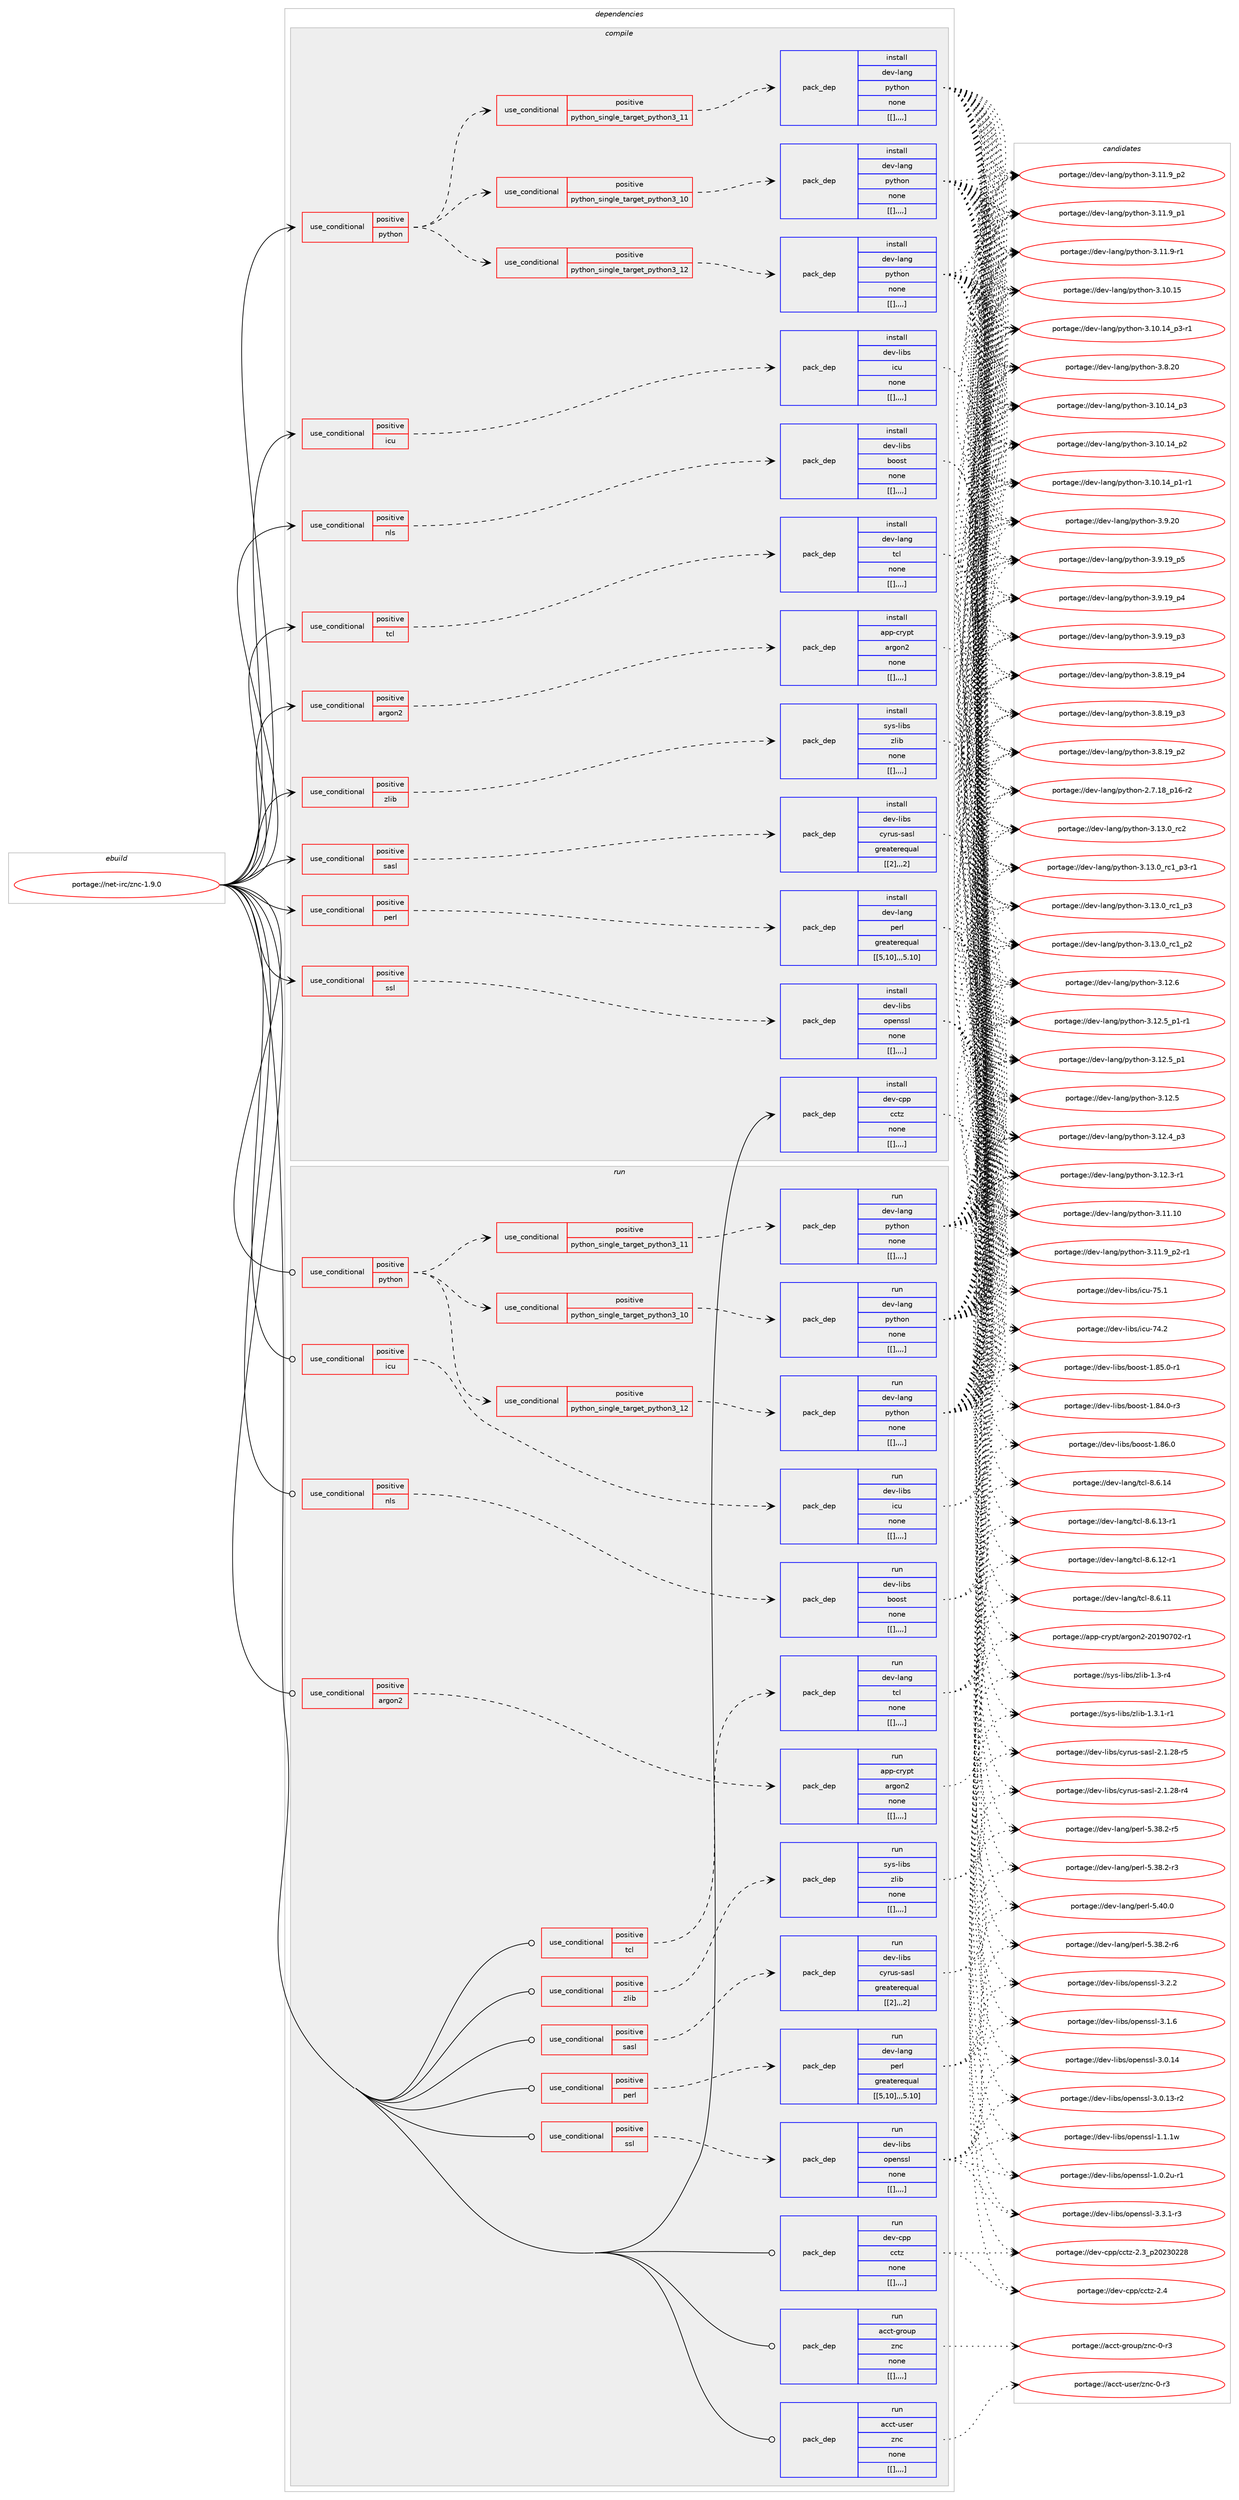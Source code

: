 digraph prolog {

# *************
# Graph options
# *************

newrank=true;
concentrate=true;
compound=true;
graph [rankdir=LR,fontname=Helvetica,fontsize=10,ranksep=1.5];#, ranksep=2.5, nodesep=0.2];
edge  [arrowhead=vee];
node  [fontname=Helvetica,fontsize=10];

# **********
# The ebuild
# **********

subgraph cluster_leftcol {
color=gray;
label=<<i>ebuild</i>>;
id [label="portage://net-irc/znc-1.9.0", color=red, width=4, href="../net-irc/znc-1.9.0.svg"];
}

# ****************
# The dependencies
# ****************

subgraph cluster_midcol {
color=gray;
label=<<i>dependencies</i>>;
subgraph cluster_compile {
fillcolor="#eeeeee";
style=filled;
label=<<i>compile</i>>;
subgraph cond98012 {
dependency376714 [label=<<TABLE BORDER="0" CELLBORDER="1" CELLSPACING="0" CELLPADDING="4"><TR><TD ROWSPAN="3" CELLPADDING="10">use_conditional</TD></TR><TR><TD>positive</TD></TR><TR><TD>argon2</TD></TR></TABLE>>, shape=none, color=red];
subgraph pack275892 {
dependency376715 [label=<<TABLE BORDER="0" CELLBORDER="1" CELLSPACING="0" CELLPADDING="4" WIDTH="220"><TR><TD ROWSPAN="6" CELLPADDING="30">pack_dep</TD></TR><TR><TD WIDTH="110">install</TD></TR><TR><TD>app-crypt</TD></TR><TR><TD>argon2</TD></TR><TR><TD>none</TD></TR><TR><TD>[[],,,,]</TD></TR></TABLE>>, shape=none, color=blue];
}
dependency376714:e -> dependency376715:w [weight=20,style="dashed",arrowhead="vee"];
}
id:e -> dependency376714:w [weight=20,style="solid",arrowhead="vee"];
subgraph cond98013 {
dependency376716 [label=<<TABLE BORDER="0" CELLBORDER="1" CELLSPACING="0" CELLPADDING="4"><TR><TD ROWSPAN="3" CELLPADDING="10">use_conditional</TD></TR><TR><TD>positive</TD></TR><TR><TD>icu</TD></TR></TABLE>>, shape=none, color=red];
subgraph pack275893 {
dependency376717 [label=<<TABLE BORDER="0" CELLBORDER="1" CELLSPACING="0" CELLPADDING="4" WIDTH="220"><TR><TD ROWSPAN="6" CELLPADDING="30">pack_dep</TD></TR><TR><TD WIDTH="110">install</TD></TR><TR><TD>dev-libs</TD></TR><TR><TD>icu</TD></TR><TR><TD>none</TD></TR><TR><TD>[[],,,,]</TD></TR></TABLE>>, shape=none, color=blue];
}
dependency376716:e -> dependency376717:w [weight=20,style="dashed",arrowhead="vee"];
}
id:e -> dependency376716:w [weight=20,style="solid",arrowhead="vee"];
subgraph cond98014 {
dependency376718 [label=<<TABLE BORDER="0" CELLBORDER="1" CELLSPACING="0" CELLPADDING="4"><TR><TD ROWSPAN="3" CELLPADDING="10">use_conditional</TD></TR><TR><TD>positive</TD></TR><TR><TD>nls</TD></TR></TABLE>>, shape=none, color=red];
subgraph pack275894 {
dependency376719 [label=<<TABLE BORDER="0" CELLBORDER="1" CELLSPACING="0" CELLPADDING="4" WIDTH="220"><TR><TD ROWSPAN="6" CELLPADDING="30">pack_dep</TD></TR><TR><TD WIDTH="110">install</TD></TR><TR><TD>dev-libs</TD></TR><TR><TD>boost</TD></TR><TR><TD>none</TD></TR><TR><TD>[[],,,,]</TD></TR></TABLE>>, shape=none, color=blue];
}
dependency376718:e -> dependency376719:w [weight=20,style="dashed",arrowhead="vee"];
}
id:e -> dependency376718:w [weight=20,style="solid",arrowhead="vee"];
subgraph cond98015 {
dependency376720 [label=<<TABLE BORDER="0" CELLBORDER="1" CELLSPACING="0" CELLPADDING="4"><TR><TD ROWSPAN="3" CELLPADDING="10">use_conditional</TD></TR><TR><TD>positive</TD></TR><TR><TD>perl</TD></TR></TABLE>>, shape=none, color=red];
subgraph pack275895 {
dependency376721 [label=<<TABLE BORDER="0" CELLBORDER="1" CELLSPACING="0" CELLPADDING="4" WIDTH="220"><TR><TD ROWSPAN="6" CELLPADDING="30">pack_dep</TD></TR><TR><TD WIDTH="110">install</TD></TR><TR><TD>dev-lang</TD></TR><TR><TD>perl</TD></TR><TR><TD>greaterequal</TD></TR><TR><TD>[[5,10],,,5.10]</TD></TR></TABLE>>, shape=none, color=blue];
}
dependency376720:e -> dependency376721:w [weight=20,style="dashed",arrowhead="vee"];
}
id:e -> dependency376720:w [weight=20,style="solid",arrowhead="vee"];
subgraph cond98016 {
dependency376722 [label=<<TABLE BORDER="0" CELLBORDER="1" CELLSPACING="0" CELLPADDING="4"><TR><TD ROWSPAN="3" CELLPADDING="10">use_conditional</TD></TR><TR><TD>positive</TD></TR><TR><TD>python</TD></TR></TABLE>>, shape=none, color=red];
subgraph cond98017 {
dependency376723 [label=<<TABLE BORDER="0" CELLBORDER="1" CELLSPACING="0" CELLPADDING="4"><TR><TD ROWSPAN="3" CELLPADDING="10">use_conditional</TD></TR><TR><TD>positive</TD></TR><TR><TD>python_single_target_python3_10</TD></TR></TABLE>>, shape=none, color=red];
subgraph pack275896 {
dependency376724 [label=<<TABLE BORDER="0" CELLBORDER="1" CELLSPACING="0" CELLPADDING="4" WIDTH="220"><TR><TD ROWSPAN="6" CELLPADDING="30">pack_dep</TD></TR><TR><TD WIDTH="110">install</TD></TR><TR><TD>dev-lang</TD></TR><TR><TD>python</TD></TR><TR><TD>none</TD></TR><TR><TD>[[],,,,]</TD></TR></TABLE>>, shape=none, color=blue];
}
dependency376723:e -> dependency376724:w [weight=20,style="dashed",arrowhead="vee"];
}
dependency376722:e -> dependency376723:w [weight=20,style="dashed",arrowhead="vee"];
subgraph cond98018 {
dependency376725 [label=<<TABLE BORDER="0" CELLBORDER="1" CELLSPACING="0" CELLPADDING="4"><TR><TD ROWSPAN="3" CELLPADDING="10">use_conditional</TD></TR><TR><TD>positive</TD></TR><TR><TD>python_single_target_python3_11</TD></TR></TABLE>>, shape=none, color=red];
subgraph pack275897 {
dependency376726 [label=<<TABLE BORDER="0" CELLBORDER="1" CELLSPACING="0" CELLPADDING="4" WIDTH="220"><TR><TD ROWSPAN="6" CELLPADDING="30">pack_dep</TD></TR><TR><TD WIDTH="110">install</TD></TR><TR><TD>dev-lang</TD></TR><TR><TD>python</TD></TR><TR><TD>none</TD></TR><TR><TD>[[],,,,]</TD></TR></TABLE>>, shape=none, color=blue];
}
dependency376725:e -> dependency376726:w [weight=20,style="dashed",arrowhead="vee"];
}
dependency376722:e -> dependency376725:w [weight=20,style="dashed",arrowhead="vee"];
subgraph cond98019 {
dependency376727 [label=<<TABLE BORDER="0" CELLBORDER="1" CELLSPACING="0" CELLPADDING="4"><TR><TD ROWSPAN="3" CELLPADDING="10">use_conditional</TD></TR><TR><TD>positive</TD></TR><TR><TD>python_single_target_python3_12</TD></TR></TABLE>>, shape=none, color=red];
subgraph pack275898 {
dependency376728 [label=<<TABLE BORDER="0" CELLBORDER="1" CELLSPACING="0" CELLPADDING="4" WIDTH="220"><TR><TD ROWSPAN="6" CELLPADDING="30">pack_dep</TD></TR><TR><TD WIDTH="110">install</TD></TR><TR><TD>dev-lang</TD></TR><TR><TD>python</TD></TR><TR><TD>none</TD></TR><TR><TD>[[],,,,]</TD></TR></TABLE>>, shape=none, color=blue];
}
dependency376727:e -> dependency376728:w [weight=20,style="dashed",arrowhead="vee"];
}
dependency376722:e -> dependency376727:w [weight=20,style="dashed",arrowhead="vee"];
}
id:e -> dependency376722:w [weight=20,style="solid",arrowhead="vee"];
subgraph cond98020 {
dependency376729 [label=<<TABLE BORDER="0" CELLBORDER="1" CELLSPACING="0" CELLPADDING="4"><TR><TD ROWSPAN="3" CELLPADDING="10">use_conditional</TD></TR><TR><TD>positive</TD></TR><TR><TD>sasl</TD></TR></TABLE>>, shape=none, color=red];
subgraph pack275899 {
dependency376730 [label=<<TABLE BORDER="0" CELLBORDER="1" CELLSPACING="0" CELLPADDING="4" WIDTH="220"><TR><TD ROWSPAN="6" CELLPADDING="30">pack_dep</TD></TR><TR><TD WIDTH="110">install</TD></TR><TR><TD>dev-libs</TD></TR><TR><TD>cyrus-sasl</TD></TR><TR><TD>greaterequal</TD></TR><TR><TD>[[2],,,2]</TD></TR></TABLE>>, shape=none, color=blue];
}
dependency376729:e -> dependency376730:w [weight=20,style="dashed",arrowhead="vee"];
}
id:e -> dependency376729:w [weight=20,style="solid",arrowhead="vee"];
subgraph cond98021 {
dependency376731 [label=<<TABLE BORDER="0" CELLBORDER="1" CELLSPACING="0" CELLPADDING="4"><TR><TD ROWSPAN="3" CELLPADDING="10">use_conditional</TD></TR><TR><TD>positive</TD></TR><TR><TD>ssl</TD></TR></TABLE>>, shape=none, color=red];
subgraph pack275900 {
dependency376732 [label=<<TABLE BORDER="0" CELLBORDER="1" CELLSPACING="0" CELLPADDING="4" WIDTH="220"><TR><TD ROWSPAN="6" CELLPADDING="30">pack_dep</TD></TR><TR><TD WIDTH="110">install</TD></TR><TR><TD>dev-libs</TD></TR><TR><TD>openssl</TD></TR><TR><TD>none</TD></TR><TR><TD>[[],,,,]</TD></TR></TABLE>>, shape=none, color=blue];
}
dependency376731:e -> dependency376732:w [weight=20,style="dashed",arrowhead="vee"];
}
id:e -> dependency376731:w [weight=20,style="solid",arrowhead="vee"];
subgraph cond98022 {
dependency376733 [label=<<TABLE BORDER="0" CELLBORDER="1" CELLSPACING="0" CELLPADDING="4"><TR><TD ROWSPAN="3" CELLPADDING="10">use_conditional</TD></TR><TR><TD>positive</TD></TR><TR><TD>tcl</TD></TR></TABLE>>, shape=none, color=red];
subgraph pack275901 {
dependency376734 [label=<<TABLE BORDER="0" CELLBORDER="1" CELLSPACING="0" CELLPADDING="4" WIDTH="220"><TR><TD ROWSPAN="6" CELLPADDING="30">pack_dep</TD></TR><TR><TD WIDTH="110">install</TD></TR><TR><TD>dev-lang</TD></TR><TR><TD>tcl</TD></TR><TR><TD>none</TD></TR><TR><TD>[[],,,,]</TD></TR></TABLE>>, shape=none, color=blue];
}
dependency376733:e -> dependency376734:w [weight=20,style="dashed",arrowhead="vee"];
}
id:e -> dependency376733:w [weight=20,style="solid",arrowhead="vee"];
subgraph cond98023 {
dependency376735 [label=<<TABLE BORDER="0" CELLBORDER="1" CELLSPACING="0" CELLPADDING="4"><TR><TD ROWSPAN="3" CELLPADDING="10">use_conditional</TD></TR><TR><TD>positive</TD></TR><TR><TD>zlib</TD></TR></TABLE>>, shape=none, color=red];
subgraph pack275902 {
dependency376736 [label=<<TABLE BORDER="0" CELLBORDER="1" CELLSPACING="0" CELLPADDING="4" WIDTH="220"><TR><TD ROWSPAN="6" CELLPADDING="30">pack_dep</TD></TR><TR><TD WIDTH="110">install</TD></TR><TR><TD>sys-libs</TD></TR><TR><TD>zlib</TD></TR><TR><TD>none</TD></TR><TR><TD>[[],,,,]</TD></TR></TABLE>>, shape=none, color=blue];
}
dependency376735:e -> dependency376736:w [weight=20,style="dashed",arrowhead="vee"];
}
id:e -> dependency376735:w [weight=20,style="solid",arrowhead="vee"];
subgraph pack275903 {
dependency376737 [label=<<TABLE BORDER="0" CELLBORDER="1" CELLSPACING="0" CELLPADDING="4" WIDTH="220"><TR><TD ROWSPAN="6" CELLPADDING="30">pack_dep</TD></TR><TR><TD WIDTH="110">install</TD></TR><TR><TD>dev-cpp</TD></TR><TR><TD>cctz</TD></TR><TR><TD>none</TD></TR><TR><TD>[[],,,,]</TD></TR></TABLE>>, shape=none, color=blue];
}
id:e -> dependency376737:w [weight=20,style="solid",arrowhead="vee"];
}
subgraph cluster_compileandrun {
fillcolor="#eeeeee";
style=filled;
label=<<i>compile and run</i>>;
}
subgraph cluster_run {
fillcolor="#eeeeee";
style=filled;
label=<<i>run</i>>;
subgraph cond98024 {
dependency376738 [label=<<TABLE BORDER="0" CELLBORDER="1" CELLSPACING="0" CELLPADDING="4"><TR><TD ROWSPAN="3" CELLPADDING="10">use_conditional</TD></TR><TR><TD>positive</TD></TR><TR><TD>argon2</TD></TR></TABLE>>, shape=none, color=red];
subgraph pack275904 {
dependency376739 [label=<<TABLE BORDER="0" CELLBORDER="1" CELLSPACING="0" CELLPADDING="4" WIDTH="220"><TR><TD ROWSPAN="6" CELLPADDING="30">pack_dep</TD></TR><TR><TD WIDTH="110">run</TD></TR><TR><TD>app-crypt</TD></TR><TR><TD>argon2</TD></TR><TR><TD>none</TD></TR><TR><TD>[[],,,,]</TD></TR></TABLE>>, shape=none, color=blue];
}
dependency376738:e -> dependency376739:w [weight=20,style="dashed",arrowhead="vee"];
}
id:e -> dependency376738:w [weight=20,style="solid",arrowhead="odot"];
subgraph cond98025 {
dependency376740 [label=<<TABLE BORDER="0" CELLBORDER="1" CELLSPACING="0" CELLPADDING="4"><TR><TD ROWSPAN="3" CELLPADDING="10">use_conditional</TD></TR><TR><TD>positive</TD></TR><TR><TD>icu</TD></TR></TABLE>>, shape=none, color=red];
subgraph pack275905 {
dependency376741 [label=<<TABLE BORDER="0" CELLBORDER="1" CELLSPACING="0" CELLPADDING="4" WIDTH="220"><TR><TD ROWSPAN="6" CELLPADDING="30">pack_dep</TD></TR><TR><TD WIDTH="110">run</TD></TR><TR><TD>dev-libs</TD></TR><TR><TD>icu</TD></TR><TR><TD>none</TD></TR><TR><TD>[[],,,,]</TD></TR></TABLE>>, shape=none, color=blue];
}
dependency376740:e -> dependency376741:w [weight=20,style="dashed",arrowhead="vee"];
}
id:e -> dependency376740:w [weight=20,style="solid",arrowhead="odot"];
subgraph cond98026 {
dependency376742 [label=<<TABLE BORDER="0" CELLBORDER="1" CELLSPACING="0" CELLPADDING="4"><TR><TD ROWSPAN="3" CELLPADDING="10">use_conditional</TD></TR><TR><TD>positive</TD></TR><TR><TD>nls</TD></TR></TABLE>>, shape=none, color=red];
subgraph pack275906 {
dependency376743 [label=<<TABLE BORDER="0" CELLBORDER="1" CELLSPACING="0" CELLPADDING="4" WIDTH="220"><TR><TD ROWSPAN="6" CELLPADDING="30">pack_dep</TD></TR><TR><TD WIDTH="110">run</TD></TR><TR><TD>dev-libs</TD></TR><TR><TD>boost</TD></TR><TR><TD>none</TD></TR><TR><TD>[[],,,,]</TD></TR></TABLE>>, shape=none, color=blue];
}
dependency376742:e -> dependency376743:w [weight=20,style="dashed",arrowhead="vee"];
}
id:e -> dependency376742:w [weight=20,style="solid",arrowhead="odot"];
subgraph cond98027 {
dependency376744 [label=<<TABLE BORDER="0" CELLBORDER="1" CELLSPACING="0" CELLPADDING="4"><TR><TD ROWSPAN="3" CELLPADDING="10">use_conditional</TD></TR><TR><TD>positive</TD></TR><TR><TD>perl</TD></TR></TABLE>>, shape=none, color=red];
subgraph pack275907 {
dependency376745 [label=<<TABLE BORDER="0" CELLBORDER="1" CELLSPACING="0" CELLPADDING="4" WIDTH="220"><TR><TD ROWSPAN="6" CELLPADDING="30">pack_dep</TD></TR><TR><TD WIDTH="110">run</TD></TR><TR><TD>dev-lang</TD></TR><TR><TD>perl</TD></TR><TR><TD>greaterequal</TD></TR><TR><TD>[[5,10],,,5.10]</TD></TR></TABLE>>, shape=none, color=blue];
}
dependency376744:e -> dependency376745:w [weight=20,style="dashed",arrowhead="vee"];
}
id:e -> dependency376744:w [weight=20,style="solid",arrowhead="odot"];
subgraph cond98028 {
dependency376746 [label=<<TABLE BORDER="0" CELLBORDER="1" CELLSPACING="0" CELLPADDING="4"><TR><TD ROWSPAN="3" CELLPADDING="10">use_conditional</TD></TR><TR><TD>positive</TD></TR><TR><TD>python</TD></TR></TABLE>>, shape=none, color=red];
subgraph cond98029 {
dependency376747 [label=<<TABLE BORDER="0" CELLBORDER="1" CELLSPACING="0" CELLPADDING="4"><TR><TD ROWSPAN="3" CELLPADDING="10">use_conditional</TD></TR><TR><TD>positive</TD></TR><TR><TD>python_single_target_python3_10</TD></TR></TABLE>>, shape=none, color=red];
subgraph pack275908 {
dependency376748 [label=<<TABLE BORDER="0" CELLBORDER="1" CELLSPACING="0" CELLPADDING="4" WIDTH="220"><TR><TD ROWSPAN="6" CELLPADDING="30">pack_dep</TD></TR><TR><TD WIDTH="110">run</TD></TR><TR><TD>dev-lang</TD></TR><TR><TD>python</TD></TR><TR><TD>none</TD></TR><TR><TD>[[],,,,]</TD></TR></TABLE>>, shape=none, color=blue];
}
dependency376747:e -> dependency376748:w [weight=20,style="dashed",arrowhead="vee"];
}
dependency376746:e -> dependency376747:w [weight=20,style="dashed",arrowhead="vee"];
subgraph cond98030 {
dependency376749 [label=<<TABLE BORDER="0" CELLBORDER="1" CELLSPACING="0" CELLPADDING="4"><TR><TD ROWSPAN="3" CELLPADDING="10">use_conditional</TD></TR><TR><TD>positive</TD></TR><TR><TD>python_single_target_python3_11</TD></TR></TABLE>>, shape=none, color=red];
subgraph pack275909 {
dependency376750 [label=<<TABLE BORDER="0" CELLBORDER="1" CELLSPACING="0" CELLPADDING="4" WIDTH="220"><TR><TD ROWSPAN="6" CELLPADDING="30">pack_dep</TD></TR><TR><TD WIDTH="110">run</TD></TR><TR><TD>dev-lang</TD></TR><TR><TD>python</TD></TR><TR><TD>none</TD></TR><TR><TD>[[],,,,]</TD></TR></TABLE>>, shape=none, color=blue];
}
dependency376749:e -> dependency376750:w [weight=20,style="dashed",arrowhead="vee"];
}
dependency376746:e -> dependency376749:w [weight=20,style="dashed",arrowhead="vee"];
subgraph cond98031 {
dependency376751 [label=<<TABLE BORDER="0" CELLBORDER="1" CELLSPACING="0" CELLPADDING="4"><TR><TD ROWSPAN="3" CELLPADDING="10">use_conditional</TD></TR><TR><TD>positive</TD></TR><TR><TD>python_single_target_python3_12</TD></TR></TABLE>>, shape=none, color=red];
subgraph pack275910 {
dependency376752 [label=<<TABLE BORDER="0" CELLBORDER="1" CELLSPACING="0" CELLPADDING="4" WIDTH="220"><TR><TD ROWSPAN="6" CELLPADDING="30">pack_dep</TD></TR><TR><TD WIDTH="110">run</TD></TR><TR><TD>dev-lang</TD></TR><TR><TD>python</TD></TR><TR><TD>none</TD></TR><TR><TD>[[],,,,]</TD></TR></TABLE>>, shape=none, color=blue];
}
dependency376751:e -> dependency376752:w [weight=20,style="dashed",arrowhead="vee"];
}
dependency376746:e -> dependency376751:w [weight=20,style="dashed",arrowhead="vee"];
}
id:e -> dependency376746:w [weight=20,style="solid",arrowhead="odot"];
subgraph cond98032 {
dependency376753 [label=<<TABLE BORDER="0" CELLBORDER="1" CELLSPACING="0" CELLPADDING="4"><TR><TD ROWSPAN="3" CELLPADDING="10">use_conditional</TD></TR><TR><TD>positive</TD></TR><TR><TD>sasl</TD></TR></TABLE>>, shape=none, color=red];
subgraph pack275911 {
dependency376754 [label=<<TABLE BORDER="0" CELLBORDER="1" CELLSPACING="0" CELLPADDING="4" WIDTH="220"><TR><TD ROWSPAN="6" CELLPADDING="30">pack_dep</TD></TR><TR><TD WIDTH="110">run</TD></TR><TR><TD>dev-libs</TD></TR><TR><TD>cyrus-sasl</TD></TR><TR><TD>greaterequal</TD></TR><TR><TD>[[2],,,2]</TD></TR></TABLE>>, shape=none, color=blue];
}
dependency376753:e -> dependency376754:w [weight=20,style="dashed",arrowhead="vee"];
}
id:e -> dependency376753:w [weight=20,style="solid",arrowhead="odot"];
subgraph cond98033 {
dependency376755 [label=<<TABLE BORDER="0" CELLBORDER="1" CELLSPACING="0" CELLPADDING="4"><TR><TD ROWSPAN="3" CELLPADDING="10">use_conditional</TD></TR><TR><TD>positive</TD></TR><TR><TD>ssl</TD></TR></TABLE>>, shape=none, color=red];
subgraph pack275912 {
dependency376756 [label=<<TABLE BORDER="0" CELLBORDER="1" CELLSPACING="0" CELLPADDING="4" WIDTH="220"><TR><TD ROWSPAN="6" CELLPADDING="30">pack_dep</TD></TR><TR><TD WIDTH="110">run</TD></TR><TR><TD>dev-libs</TD></TR><TR><TD>openssl</TD></TR><TR><TD>none</TD></TR><TR><TD>[[],,,,]</TD></TR></TABLE>>, shape=none, color=blue];
}
dependency376755:e -> dependency376756:w [weight=20,style="dashed",arrowhead="vee"];
}
id:e -> dependency376755:w [weight=20,style="solid",arrowhead="odot"];
subgraph cond98034 {
dependency376757 [label=<<TABLE BORDER="0" CELLBORDER="1" CELLSPACING="0" CELLPADDING="4"><TR><TD ROWSPAN="3" CELLPADDING="10">use_conditional</TD></TR><TR><TD>positive</TD></TR><TR><TD>tcl</TD></TR></TABLE>>, shape=none, color=red];
subgraph pack275913 {
dependency376758 [label=<<TABLE BORDER="0" CELLBORDER="1" CELLSPACING="0" CELLPADDING="4" WIDTH="220"><TR><TD ROWSPAN="6" CELLPADDING="30">pack_dep</TD></TR><TR><TD WIDTH="110">run</TD></TR><TR><TD>dev-lang</TD></TR><TR><TD>tcl</TD></TR><TR><TD>none</TD></TR><TR><TD>[[],,,,]</TD></TR></TABLE>>, shape=none, color=blue];
}
dependency376757:e -> dependency376758:w [weight=20,style="dashed",arrowhead="vee"];
}
id:e -> dependency376757:w [weight=20,style="solid",arrowhead="odot"];
subgraph cond98035 {
dependency376759 [label=<<TABLE BORDER="0" CELLBORDER="1" CELLSPACING="0" CELLPADDING="4"><TR><TD ROWSPAN="3" CELLPADDING="10">use_conditional</TD></TR><TR><TD>positive</TD></TR><TR><TD>zlib</TD></TR></TABLE>>, shape=none, color=red];
subgraph pack275914 {
dependency376760 [label=<<TABLE BORDER="0" CELLBORDER="1" CELLSPACING="0" CELLPADDING="4" WIDTH="220"><TR><TD ROWSPAN="6" CELLPADDING="30">pack_dep</TD></TR><TR><TD WIDTH="110">run</TD></TR><TR><TD>sys-libs</TD></TR><TR><TD>zlib</TD></TR><TR><TD>none</TD></TR><TR><TD>[[],,,,]</TD></TR></TABLE>>, shape=none, color=blue];
}
dependency376759:e -> dependency376760:w [weight=20,style="dashed",arrowhead="vee"];
}
id:e -> dependency376759:w [weight=20,style="solid",arrowhead="odot"];
subgraph pack275915 {
dependency376761 [label=<<TABLE BORDER="0" CELLBORDER="1" CELLSPACING="0" CELLPADDING="4" WIDTH="220"><TR><TD ROWSPAN="6" CELLPADDING="30">pack_dep</TD></TR><TR><TD WIDTH="110">run</TD></TR><TR><TD>acct-group</TD></TR><TR><TD>znc</TD></TR><TR><TD>none</TD></TR><TR><TD>[[],,,,]</TD></TR></TABLE>>, shape=none, color=blue];
}
id:e -> dependency376761:w [weight=20,style="solid",arrowhead="odot"];
subgraph pack275916 {
dependency376762 [label=<<TABLE BORDER="0" CELLBORDER="1" CELLSPACING="0" CELLPADDING="4" WIDTH="220"><TR><TD ROWSPAN="6" CELLPADDING="30">pack_dep</TD></TR><TR><TD WIDTH="110">run</TD></TR><TR><TD>acct-user</TD></TR><TR><TD>znc</TD></TR><TR><TD>none</TD></TR><TR><TD>[[],,,,]</TD></TR></TABLE>>, shape=none, color=blue];
}
id:e -> dependency376762:w [weight=20,style="solid",arrowhead="odot"];
subgraph pack275917 {
dependency376763 [label=<<TABLE BORDER="0" CELLBORDER="1" CELLSPACING="0" CELLPADDING="4" WIDTH="220"><TR><TD ROWSPAN="6" CELLPADDING="30">pack_dep</TD></TR><TR><TD WIDTH="110">run</TD></TR><TR><TD>dev-cpp</TD></TR><TR><TD>cctz</TD></TR><TR><TD>none</TD></TR><TR><TD>[[],,,,]</TD></TR></TABLE>>, shape=none, color=blue];
}
id:e -> dependency376763:w [weight=20,style="solid",arrowhead="odot"];
}
}

# **************
# The candidates
# **************

subgraph cluster_choices {
rank=same;
color=gray;
label=<<i>candidates</i>>;

subgraph choice275892 {
color=black;
nodesep=1;
choice9711211245991141211121164797114103111110504550484957485548504511449 [label="portage://app-crypt/argon2-20190702-r1", color=red, width=4,href="../app-crypt/argon2-20190702-r1.svg"];
dependency376715:e -> choice9711211245991141211121164797114103111110504550484957485548504511449:w [style=dotted,weight="100"];
}
subgraph choice275893 {
color=black;
nodesep=1;
choice100101118451081059811547105991174555534649 [label="portage://dev-libs/icu-75.1", color=red, width=4,href="../dev-libs/icu-75.1.svg"];
choice100101118451081059811547105991174555524650 [label="portage://dev-libs/icu-74.2", color=red, width=4,href="../dev-libs/icu-74.2.svg"];
dependency376717:e -> choice100101118451081059811547105991174555534649:w [style=dotted,weight="100"];
dependency376717:e -> choice100101118451081059811547105991174555524650:w [style=dotted,weight="100"];
}
subgraph choice275894 {
color=black;
nodesep=1;
choice1001011184510810598115479811111111511645494656544648 [label="portage://dev-libs/boost-1.86.0", color=red, width=4,href="../dev-libs/boost-1.86.0.svg"];
choice10010111845108105981154798111111115116454946565346484511449 [label="portage://dev-libs/boost-1.85.0-r1", color=red, width=4,href="../dev-libs/boost-1.85.0-r1.svg"];
choice10010111845108105981154798111111115116454946565246484511451 [label="portage://dev-libs/boost-1.84.0-r3", color=red, width=4,href="../dev-libs/boost-1.84.0-r3.svg"];
dependency376719:e -> choice1001011184510810598115479811111111511645494656544648:w [style=dotted,weight="100"];
dependency376719:e -> choice10010111845108105981154798111111115116454946565346484511449:w [style=dotted,weight="100"];
dependency376719:e -> choice10010111845108105981154798111111115116454946565246484511451:w [style=dotted,weight="100"];
}
subgraph choice275895 {
color=black;
nodesep=1;
choice10010111845108971101034711210111410845534652484648 [label="portage://dev-lang/perl-5.40.0", color=red, width=4,href="../dev-lang/perl-5.40.0.svg"];
choice100101118451089711010347112101114108455346515646504511454 [label="portage://dev-lang/perl-5.38.2-r6", color=red, width=4,href="../dev-lang/perl-5.38.2-r6.svg"];
choice100101118451089711010347112101114108455346515646504511453 [label="portage://dev-lang/perl-5.38.2-r5", color=red, width=4,href="../dev-lang/perl-5.38.2-r5.svg"];
choice100101118451089711010347112101114108455346515646504511451 [label="portage://dev-lang/perl-5.38.2-r3", color=red, width=4,href="../dev-lang/perl-5.38.2-r3.svg"];
dependency376721:e -> choice10010111845108971101034711210111410845534652484648:w [style=dotted,weight="100"];
dependency376721:e -> choice100101118451089711010347112101114108455346515646504511454:w [style=dotted,weight="100"];
dependency376721:e -> choice100101118451089711010347112101114108455346515646504511453:w [style=dotted,weight="100"];
dependency376721:e -> choice100101118451089711010347112101114108455346515646504511451:w [style=dotted,weight="100"];
}
subgraph choice275896 {
color=black;
nodesep=1;
choice10010111845108971101034711212111610411111045514649514648951149950 [label="portage://dev-lang/python-3.13.0_rc2", color=red, width=4,href="../dev-lang/python-3.13.0_rc2.svg"];
choice1001011184510897110103471121211161041111104551464951464895114994995112514511449 [label="portage://dev-lang/python-3.13.0_rc1_p3-r1", color=red, width=4,href="../dev-lang/python-3.13.0_rc1_p3-r1.svg"];
choice100101118451089711010347112121116104111110455146495146489511499499511251 [label="portage://dev-lang/python-3.13.0_rc1_p3", color=red, width=4,href="../dev-lang/python-3.13.0_rc1_p3.svg"];
choice100101118451089711010347112121116104111110455146495146489511499499511250 [label="portage://dev-lang/python-3.13.0_rc1_p2", color=red, width=4,href="../dev-lang/python-3.13.0_rc1_p2.svg"];
choice10010111845108971101034711212111610411111045514649504654 [label="portage://dev-lang/python-3.12.6", color=red, width=4,href="../dev-lang/python-3.12.6.svg"];
choice1001011184510897110103471121211161041111104551464950465395112494511449 [label="portage://dev-lang/python-3.12.5_p1-r1", color=red, width=4,href="../dev-lang/python-3.12.5_p1-r1.svg"];
choice100101118451089711010347112121116104111110455146495046539511249 [label="portage://dev-lang/python-3.12.5_p1", color=red, width=4,href="../dev-lang/python-3.12.5_p1.svg"];
choice10010111845108971101034711212111610411111045514649504653 [label="portage://dev-lang/python-3.12.5", color=red, width=4,href="../dev-lang/python-3.12.5.svg"];
choice100101118451089711010347112121116104111110455146495046529511251 [label="portage://dev-lang/python-3.12.4_p3", color=red, width=4,href="../dev-lang/python-3.12.4_p3.svg"];
choice100101118451089711010347112121116104111110455146495046514511449 [label="portage://dev-lang/python-3.12.3-r1", color=red, width=4,href="../dev-lang/python-3.12.3-r1.svg"];
choice1001011184510897110103471121211161041111104551464949464948 [label="portage://dev-lang/python-3.11.10", color=red, width=4,href="../dev-lang/python-3.11.10.svg"];
choice1001011184510897110103471121211161041111104551464949465795112504511449 [label="portage://dev-lang/python-3.11.9_p2-r1", color=red, width=4,href="../dev-lang/python-3.11.9_p2-r1.svg"];
choice100101118451089711010347112121116104111110455146494946579511250 [label="portage://dev-lang/python-3.11.9_p2", color=red, width=4,href="../dev-lang/python-3.11.9_p2.svg"];
choice100101118451089711010347112121116104111110455146494946579511249 [label="portage://dev-lang/python-3.11.9_p1", color=red, width=4,href="../dev-lang/python-3.11.9_p1.svg"];
choice100101118451089711010347112121116104111110455146494946574511449 [label="portage://dev-lang/python-3.11.9-r1", color=red, width=4,href="../dev-lang/python-3.11.9-r1.svg"];
choice1001011184510897110103471121211161041111104551464948464953 [label="portage://dev-lang/python-3.10.15", color=red, width=4,href="../dev-lang/python-3.10.15.svg"];
choice100101118451089711010347112121116104111110455146494846495295112514511449 [label="portage://dev-lang/python-3.10.14_p3-r1", color=red, width=4,href="../dev-lang/python-3.10.14_p3-r1.svg"];
choice10010111845108971101034711212111610411111045514649484649529511251 [label="portage://dev-lang/python-3.10.14_p3", color=red, width=4,href="../dev-lang/python-3.10.14_p3.svg"];
choice10010111845108971101034711212111610411111045514649484649529511250 [label="portage://dev-lang/python-3.10.14_p2", color=red, width=4,href="../dev-lang/python-3.10.14_p2.svg"];
choice100101118451089711010347112121116104111110455146494846495295112494511449 [label="portage://dev-lang/python-3.10.14_p1-r1", color=red, width=4,href="../dev-lang/python-3.10.14_p1-r1.svg"];
choice10010111845108971101034711212111610411111045514657465048 [label="portage://dev-lang/python-3.9.20", color=red, width=4,href="../dev-lang/python-3.9.20.svg"];
choice100101118451089711010347112121116104111110455146574649579511253 [label="portage://dev-lang/python-3.9.19_p5", color=red, width=4,href="../dev-lang/python-3.9.19_p5.svg"];
choice100101118451089711010347112121116104111110455146574649579511252 [label="portage://dev-lang/python-3.9.19_p4", color=red, width=4,href="../dev-lang/python-3.9.19_p4.svg"];
choice100101118451089711010347112121116104111110455146574649579511251 [label="portage://dev-lang/python-3.9.19_p3", color=red, width=4,href="../dev-lang/python-3.9.19_p3.svg"];
choice10010111845108971101034711212111610411111045514656465048 [label="portage://dev-lang/python-3.8.20", color=red, width=4,href="../dev-lang/python-3.8.20.svg"];
choice100101118451089711010347112121116104111110455146564649579511252 [label="portage://dev-lang/python-3.8.19_p4", color=red, width=4,href="../dev-lang/python-3.8.19_p4.svg"];
choice100101118451089711010347112121116104111110455146564649579511251 [label="portage://dev-lang/python-3.8.19_p3", color=red, width=4,href="../dev-lang/python-3.8.19_p3.svg"];
choice100101118451089711010347112121116104111110455146564649579511250 [label="portage://dev-lang/python-3.8.19_p2", color=red, width=4,href="../dev-lang/python-3.8.19_p2.svg"];
choice100101118451089711010347112121116104111110455046554649569511249544511450 [label="portage://dev-lang/python-2.7.18_p16-r2", color=red, width=4,href="../dev-lang/python-2.7.18_p16-r2.svg"];
dependency376724:e -> choice10010111845108971101034711212111610411111045514649514648951149950:w [style=dotted,weight="100"];
dependency376724:e -> choice1001011184510897110103471121211161041111104551464951464895114994995112514511449:w [style=dotted,weight="100"];
dependency376724:e -> choice100101118451089711010347112121116104111110455146495146489511499499511251:w [style=dotted,weight="100"];
dependency376724:e -> choice100101118451089711010347112121116104111110455146495146489511499499511250:w [style=dotted,weight="100"];
dependency376724:e -> choice10010111845108971101034711212111610411111045514649504654:w [style=dotted,weight="100"];
dependency376724:e -> choice1001011184510897110103471121211161041111104551464950465395112494511449:w [style=dotted,weight="100"];
dependency376724:e -> choice100101118451089711010347112121116104111110455146495046539511249:w [style=dotted,weight="100"];
dependency376724:e -> choice10010111845108971101034711212111610411111045514649504653:w [style=dotted,weight="100"];
dependency376724:e -> choice100101118451089711010347112121116104111110455146495046529511251:w [style=dotted,weight="100"];
dependency376724:e -> choice100101118451089711010347112121116104111110455146495046514511449:w [style=dotted,weight="100"];
dependency376724:e -> choice1001011184510897110103471121211161041111104551464949464948:w [style=dotted,weight="100"];
dependency376724:e -> choice1001011184510897110103471121211161041111104551464949465795112504511449:w [style=dotted,weight="100"];
dependency376724:e -> choice100101118451089711010347112121116104111110455146494946579511250:w [style=dotted,weight="100"];
dependency376724:e -> choice100101118451089711010347112121116104111110455146494946579511249:w [style=dotted,weight="100"];
dependency376724:e -> choice100101118451089711010347112121116104111110455146494946574511449:w [style=dotted,weight="100"];
dependency376724:e -> choice1001011184510897110103471121211161041111104551464948464953:w [style=dotted,weight="100"];
dependency376724:e -> choice100101118451089711010347112121116104111110455146494846495295112514511449:w [style=dotted,weight="100"];
dependency376724:e -> choice10010111845108971101034711212111610411111045514649484649529511251:w [style=dotted,weight="100"];
dependency376724:e -> choice10010111845108971101034711212111610411111045514649484649529511250:w [style=dotted,weight="100"];
dependency376724:e -> choice100101118451089711010347112121116104111110455146494846495295112494511449:w [style=dotted,weight="100"];
dependency376724:e -> choice10010111845108971101034711212111610411111045514657465048:w [style=dotted,weight="100"];
dependency376724:e -> choice100101118451089711010347112121116104111110455146574649579511253:w [style=dotted,weight="100"];
dependency376724:e -> choice100101118451089711010347112121116104111110455146574649579511252:w [style=dotted,weight="100"];
dependency376724:e -> choice100101118451089711010347112121116104111110455146574649579511251:w [style=dotted,weight="100"];
dependency376724:e -> choice10010111845108971101034711212111610411111045514656465048:w [style=dotted,weight="100"];
dependency376724:e -> choice100101118451089711010347112121116104111110455146564649579511252:w [style=dotted,weight="100"];
dependency376724:e -> choice100101118451089711010347112121116104111110455146564649579511251:w [style=dotted,weight="100"];
dependency376724:e -> choice100101118451089711010347112121116104111110455146564649579511250:w [style=dotted,weight="100"];
dependency376724:e -> choice100101118451089711010347112121116104111110455046554649569511249544511450:w [style=dotted,weight="100"];
}
subgraph choice275897 {
color=black;
nodesep=1;
choice10010111845108971101034711212111610411111045514649514648951149950 [label="portage://dev-lang/python-3.13.0_rc2", color=red, width=4,href="../dev-lang/python-3.13.0_rc2.svg"];
choice1001011184510897110103471121211161041111104551464951464895114994995112514511449 [label="portage://dev-lang/python-3.13.0_rc1_p3-r1", color=red, width=4,href="../dev-lang/python-3.13.0_rc1_p3-r1.svg"];
choice100101118451089711010347112121116104111110455146495146489511499499511251 [label="portage://dev-lang/python-3.13.0_rc1_p3", color=red, width=4,href="../dev-lang/python-3.13.0_rc1_p3.svg"];
choice100101118451089711010347112121116104111110455146495146489511499499511250 [label="portage://dev-lang/python-3.13.0_rc1_p2", color=red, width=4,href="../dev-lang/python-3.13.0_rc1_p2.svg"];
choice10010111845108971101034711212111610411111045514649504654 [label="portage://dev-lang/python-3.12.6", color=red, width=4,href="../dev-lang/python-3.12.6.svg"];
choice1001011184510897110103471121211161041111104551464950465395112494511449 [label="portage://dev-lang/python-3.12.5_p1-r1", color=red, width=4,href="../dev-lang/python-3.12.5_p1-r1.svg"];
choice100101118451089711010347112121116104111110455146495046539511249 [label="portage://dev-lang/python-3.12.5_p1", color=red, width=4,href="../dev-lang/python-3.12.5_p1.svg"];
choice10010111845108971101034711212111610411111045514649504653 [label="portage://dev-lang/python-3.12.5", color=red, width=4,href="../dev-lang/python-3.12.5.svg"];
choice100101118451089711010347112121116104111110455146495046529511251 [label="portage://dev-lang/python-3.12.4_p3", color=red, width=4,href="../dev-lang/python-3.12.4_p3.svg"];
choice100101118451089711010347112121116104111110455146495046514511449 [label="portage://dev-lang/python-3.12.3-r1", color=red, width=4,href="../dev-lang/python-3.12.3-r1.svg"];
choice1001011184510897110103471121211161041111104551464949464948 [label="portage://dev-lang/python-3.11.10", color=red, width=4,href="../dev-lang/python-3.11.10.svg"];
choice1001011184510897110103471121211161041111104551464949465795112504511449 [label="portage://dev-lang/python-3.11.9_p2-r1", color=red, width=4,href="../dev-lang/python-3.11.9_p2-r1.svg"];
choice100101118451089711010347112121116104111110455146494946579511250 [label="portage://dev-lang/python-3.11.9_p2", color=red, width=4,href="../dev-lang/python-3.11.9_p2.svg"];
choice100101118451089711010347112121116104111110455146494946579511249 [label="portage://dev-lang/python-3.11.9_p1", color=red, width=4,href="../dev-lang/python-3.11.9_p1.svg"];
choice100101118451089711010347112121116104111110455146494946574511449 [label="portage://dev-lang/python-3.11.9-r1", color=red, width=4,href="../dev-lang/python-3.11.9-r1.svg"];
choice1001011184510897110103471121211161041111104551464948464953 [label="portage://dev-lang/python-3.10.15", color=red, width=4,href="../dev-lang/python-3.10.15.svg"];
choice100101118451089711010347112121116104111110455146494846495295112514511449 [label="portage://dev-lang/python-3.10.14_p3-r1", color=red, width=4,href="../dev-lang/python-3.10.14_p3-r1.svg"];
choice10010111845108971101034711212111610411111045514649484649529511251 [label="portage://dev-lang/python-3.10.14_p3", color=red, width=4,href="../dev-lang/python-3.10.14_p3.svg"];
choice10010111845108971101034711212111610411111045514649484649529511250 [label="portage://dev-lang/python-3.10.14_p2", color=red, width=4,href="../dev-lang/python-3.10.14_p2.svg"];
choice100101118451089711010347112121116104111110455146494846495295112494511449 [label="portage://dev-lang/python-3.10.14_p1-r1", color=red, width=4,href="../dev-lang/python-3.10.14_p1-r1.svg"];
choice10010111845108971101034711212111610411111045514657465048 [label="portage://dev-lang/python-3.9.20", color=red, width=4,href="../dev-lang/python-3.9.20.svg"];
choice100101118451089711010347112121116104111110455146574649579511253 [label="portage://dev-lang/python-3.9.19_p5", color=red, width=4,href="../dev-lang/python-3.9.19_p5.svg"];
choice100101118451089711010347112121116104111110455146574649579511252 [label="portage://dev-lang/python-3.9.19_p4", color=red, width=4,href="../dev-lang/python-3.9.19_p4.svg"];
choice100101118451089711010347112121116104111110455146574649579511251 [label="portage://dev-lang/python-3.9.19_p3", color=red, width=4,href="../dev-lang/python-3.9.19_p3.svg"];
choice10010111845108971101034711212111610411111045514656465048 [label="portage://dev-lang/python-3.8.20", color=red, width=4,href="../dev-lang/python-3.8.20.svg"];
choice100101118451089711010347112121116104111110455146564649579511252 [label="portage://dev-lang/python-3.8.19_p4", color=red, width=4,href="../dev-lang/python-3.8.19_p4.svg"];
choice100101118451089711010347112121116104111110455146564649579511251 [label="portage://dev-lang/python-3.8.19_p3", color=red, width=4,href="../dev-lang/python-3.8.19_p3.svg"];
choice100101118451089711010347112121116104111110455146564649579511250 [label="portage://dev-lang/python-3.8.19_p2", color=red, width=4,href="../dev-lang/python-3.8.19_p2.svg"];
choice100101118451089711010347112121116104111110455046554649569511249544511450 [label="portage://dev-lang/python-2.7.18_p16-r2", color=red, width=4,href="../dev-lang/python-2.7.18_p16-r2.svg"];
dependency376726:e -> choice10010111845108971101034711212111610411111045514649514648951149950:w [style=dotted,weight="100"];
dependency376726:e -> choice1001011184510897110103471121211161041111104551464951464895114994995112514511449:w [style=dotted,weight="100"];
dependency376726:e -> choice100101118451089711010347112121116104111110455146495146489511499499511251:w [style=dotted,weight="100"];
dependency376726:e -> choice100101118451089711010347112121116104111110455146495146489511499499511250:w [style=dotted,weight="100"];
dependency376726:e -> choice10010111845108971101034711212111610411111045514649504654:w [style=dotted,weight="100"];
dependency376726:e -> choice1001011184510897110103471121211161041111104551464950465395112494511449:w [style=dotted,weight="100"];
dependency376726:e -> choice100101118451089711010347112121116104111110455146495046539511249:w [style=dotted,weight="100"];
dependency376726:e -> choice10010111845108971101034711212111610411111045514649504653:w [style=dotted,weight="100"];
dependency376726:e -> choice100101118451089711010347112121116104111110455146495046529511251:w [style=dotted,weight="100"];
dependency376726:e -> choice100101118451089711010347112121116104111110455146495046514511449:w [style=dotted,weight="100"];
dependency376726:e -> choice1001011184510897110103471121211161041111104551464949464948:w [style=dotted,weight="100"];
dependency376726:e -> choice1001011184510897110103471121211161041111104551464949465795112504511449:w [style=dotted,weight="100"];
dependency376726:e -> choice100101118451089711010347112121116104111110455146494946579511250:w [style=dotted,weight="100"];
dependency376726:e -> choice100101118451089711010347112121116104111110455146494946579511249:w [style=dotted,weight="100"];
dependency376726:e -> choice100101118451089711010347112121116104111110455146494946574511449:w [style=dotted,weight="100"];
dependency376726:e -> choice1001011184510897110103471121211161041111104551464948464953:w [style=dotted,weight="100"];
dependency376726:e -> choice100101118451089711010347112121116104111110455146494846495295112514511449:w [style=dotted,weight="100"];
dependency376726:e -> choice10010111845108971101034711212111610411111045514649484649529511251:w [style=dotted,weight="100"];
dependency376726:e -> choice10010111845108971101034711212111610411111045514649484649529511250:w [style=dotted,weight="100"];
dependency376726:e -> choice100101118451089711010347112121116104111110455146494846495295112494511449:w [style=dotted,weight="100"];
dependency376726:e -> choice10010111845108971101034711212111610411111045514657465048:w [style=dotted,weight="100"];
dependency376726:e -> choice100101118451089711010347112121116104111110455146574649579511253:w [style=dotted,weight="100"];
dependency376726:e -> choice100101118451089711010347112121116104111110455146574649579511252:w [style=dotted,weight="100"];
dependency376726:e -> choice100101118451089711010347112121116104111110455146574649579511251:w [style=dotted,weight="100"];
dependency376726:e -> choice10010111845108971101034711212111610411111045514656465048:w [style=dotted,weight="100"];
dependency376726:e -> choice100101118451089711010347112121116104111110455146564649579511252:w [style=dotted,weight="100"];
dependency376726:e -> choice100101118451089711010347112121116104111110455146564649579511251:w [style=dotted,weight="100"];
dependency376726:e -> choice100101118451089711010347112121116104111110455146564649579511250:w [style=dotted,weight="100"];
dependency376726:e -> choice100101118451089711010347112121116104111110455046554649569511249544511450:w [style=dotted,weight="100"];
}
subgraph choice275898 {
color=black;
nodesep=1;
choice10010111845108971101034711212111610411111045514649514648951149950 [label="portage://dev-lang/python-3.13.0_rc2", color=red, width=4,href="../dev-lang/python-3.13.0_rc2.svg"];
choice1001011184510897110103471121211161041111104551464951464895114994995112514511449 [label="portage://dev-lang/python-3.13.0_rc1_p3-r1", color=red, width=4,href="../dev-lang/python-3.13.0_rc1_p3-r1.svg"];
choice100101118451089711010347112121116104111110455146495146489511499499511251 [label="portage://dev-lang/python-3.13.0_rc1_p3", color=red, width=4,href="../dev-lang/python-3.13.0_rc1_p3.svg"];
choice100101118451089711010347112121116104111110455146495146489511499499511250 [label="portage://dev-lang/python-3.13.0_rc1_p2", color=red, width=4,href="../dev-lang/python-3.13.0_rc1_p2.svg"];
choice10010111845108971101034711212111610411111045514649504654 [label="portage://dev-lang/python-3.12.6", color=red, width=4,href="../dev-lang/python-3.12.6.svg"];
choice1001011184510897110103471121211161041111104551464950465395112494511449 [label="portage://dev-lang/python-3.12.5_p1-r1", color=red, width=4,href="../dev-lang/python-3.12.5_p1-r1.svg"];
choice100101118451089711010347112121116104111110455146495046539511249 [label="portage://dev-lang/python-3.12.5_p1", color=red, width=4,href="../dev-lang/python-3.12.5_p1.svg"];
choice10010111845108971101034711212111610411111045514649504653 [label="portage://dev-lang/python-3.12.5", color=red, width=4,href="../dev-lang/python-3.12.5.svg"];
choice100101118451089711010347112121116104111110455146495046529511251 [label="portage://dev-lang/python-3.12.4_p3", color=red, width=4,href="../dev-lang/python-3.12.4_p3.svg"];
choice100101118451089711010347112121116104111110455146495046514511449 [label="portage://dev-lang/python-3.12.3-r1", color=red, width=4,href="../dev-lang/python-3.12.3-r1.svg"];
choice1001011184510897110103471121211161041111104551464949464948 [label="portage://dev-lang/python-3.11.10", color=red, width=4,href="../dev-lang/python-3.11.10.svg"];
choice1001011184510897110103471121211161041111104551464949465795112504511449 [label="portage://dev-lang/python-3.11.9_p2-r1", color=red, width=4,href="../dev-lang/python-3.11.9_p2-r1.svg"];
choice100101118451089711010347112121116104111110455146494946579511250 [label="portage://dev-lang/python-3.11.9_p2", color=red, width=4,href="../dev-lang/python-3.11.9_p2.svg"];
choice100101118451089711010347112121116104111110455146494946579511249 [label="portage://dev-lang/python-3.11.9_p1", color=red, width=4,href="../dev-lang/python-3.11.9_p1.svg"];
choice100101118451089711010347112121116104111110455146494946574511449 [label="portage://dev-lang/python-3.11.9-r1", color=red, width=4,href="../dev-lang/python-3.11.9-r1.svg"];
choice1001011184510897110103471121211161041111104551464948464953 [label="portage://dev-lang/python-3.10.15", color=red, width=4,href="../dev-lang/python-3.10.15.svg"];
choice100101118451089711010347112121116104111110455146494846495295112514511449 [label="portage://dev-lang/python-3.10.14_p3-r1", color=red, width=4,href="../dev-lang/python-3.10.14_p3-r1.svg"];
choice10010111845108971101034711212111610411111045514649484649529511251 [label="portage://dev-lang/python-3.10.14_p3", color=red, width=4,href="../dev-lang/python-3.10.14_p3.svg"];
choice10010111845108971101034711212111610411111045514649484649529511250 [label="portage://dev-lang/python-3.10.14_p2", color=red, width=4,href="../dev-lang/python-3.10.14_p2.svg"];
choice100101118451089711010347112121116104111110455146494846495295112494511449 [label="portage://dev-lang/python-3.10.14_p1-r1", color=red, width=4,href="../dev-lang/python-3.10.14_p1-r1.svg"];
choice10010111845108971101034711212111610411111045514657465048 [label="portage://dev-lang/python-3.9.20", color=red, width=4,href="../dev-lang/python-3.9.20.svg"];
choice100101118451089711010347112121116104111110455146574649579511253 [label="portage://dev-lang/python-3.9.19_p5", color=red, width=4,href="../dev-lang/python-3.9.19_p5.svg"];
choice100101118451089711010347112121116104111110455146574649579511252 [label="portage://dev-lang/python-3.9.19_p4", color=red, width=4,href="../dev-lang/python-3.9.19_p4.svg"];
choice100101118451089711010347112121116104111110455146574649579511251 [label="portage://dev-lang/python-3.9.19_p3", color=red, width=4,href="../dev-lang/python-3.9.19_p3.svg"];
choice10010111845108971101034711212111610411111045514656465048 [label="portage://dev-lang/python-3.8.20", color=red, width=4,href="../dev-lang/python-3.8.20.svg"];
choice100101118451089711010347112121116104111110455146564649579511252 [label="portage://dev-lang/python-3.8.19_p4", color=red, width=4,href="../dev-lang/python-3.8.19_p4.svg"];
choice100101118451089711010347112121116104111110455146564649579511251 [label="portage://dev-lang/python-3.8.19_p3", color=red, width=4,href="../dev-lang/python-3.8.19_p3.svg"];
choice100101118451089711010347112121116104111110455146564649579511250 [label="portage://dev-lang/python-3.8.19_p2", color=red, width=4,href="../dev-lang/python-3.8.19_p2.svg"];
choice100101118451089711010347112121116104111110455046554649569511249544511450 [label="portage://dev-lang/python-2.7.18_p16-r2", color=red, width=4,href="../dev-lang/python-2.7.18_p16-r2.svg"];
dependency376728:e -> choice10010111845108971101034711212111610411111045514649514648951149950:w [style=dotted,weight="100"];
dependency376728:e -> choice1001011184510897110103471121211161041111104551464951464895114994995112514511449:w [style=dotted,weight="100"];
dependency376728:e -> choice100101118451089711010347112121116104111110455146495146489511499499511251:w [style=dotted,weight="100"];
dependency376728:e -> choice100101118451089711010347112121116104111110455146495146489511499499511250:w [style=dotted,weight="100"];
dependency376728:e -> choice10010111845108971101034711212111610411111045514649504654:w [style=dotted,weight="100"];
dependency376728:e -> choice1001011184510897110103471121211161041111104551464950465395112494511449:w [style=dotted,weight="100"];
dependency376728:e -> choice100101118451089711010347112121116104111110455146495046539511249:w [style=dotted,weight="100"];
dependency376728:e -> choice10010111845108971101034711212111610411111045514649504653:w [style=dotted,weight="100"];
dependency376728:e -> choice100101118451089711010347112121116104111110455146495046529511251:w [style=dotted,weight="100"];
dependency376728:e -> choice100101118451089711010347112121116104111110455146495046514511449:w [style=dotted,weight="100"];
dependency376728:e -> choice1001011184510897110103471121211161041111104551464949464948:w [style=dotted,weight="100"];
dependency376728:e -> choice1001011184510897110103471121211161041111104551464949465795112504511449:w [style=dotted,weight="100"];
dependency376728:e -> choice100101118451089711010347112121116104111110455146494946579511250:w [style=dotted,weight="100"];
dependency376728:e -> choice100101118451089711010347112121116104111110455146494946579511249:w [style=dotted,weight="100"];
dependency376728:e -> choice100101118451089711010347112121116104111110455146494946574511449:w [style=dotted,weight="100"];
dependency376728:e -> choice1001011184510897110103471121211161041111104551464948464953:w [style=dotted,weight="100"];
dependency376728:e -> choice100101118451089711010347112121116104111110455146494846495295112514511449:w [style=dotted,weight="100"];
dependency376728:e -> choice10010111845108971101034711212111610411111045514649484649529511251:w [style=dotted,weight="100"];
dependency376728:e -> choice10010111845108971101034711212111610411111045514649484649529511250:w [style=dotted,weight="100"];
dependency376728:e -> choice100101118451089711010347112121116104111110455146494846495295112494511449:w [style=dotted,weight="100"];
dependency376728:e -> choice10010111845108971101034711212111610411111045514657465048:w [style=dotted,weight="100"];
dependency376728:e -> choice100101118451089711010347112121116104111110455146574649579511253:w [style=dotted,weight="100"];
dependency376728:e -> choice100101118451089711010347112121116104111110455146574649579511252:w [style=dotted,weight="100"];
dependency376728:e -> choice100101118451089711010347112121116104111110455146574649579511251:w [style=dotted,weight="100"];
dependency376728:e -> choice10010111845108971101034711212111610411111045514656465048:w [style=dotted,weight="100"];
dependency376728:e -> choice100101118451089711010347112121116104111110455146564649579511252:w [style=dotted,weight="100"];
dependency376728:e -> choice100101118451089711010347112121116104111110455146564649579511251:w [style=dotted,weight="100"];
dependency376728:e -> choice100101118451089711010347112121116104111110455146564649579511250:w [style=dotted,weight="100"];
dependency376728:e -> choice100101118451089711010347112121116104111110455046554649569511249544511450:w [style=dotted,weight="100"];
}
subgraph choice275899 {
color=black;
nodesep=1;
choice100101118451081059811547991211141171154511597115108455046494650564511453 [label="portage://dev-libs/cyrus-sasl-2.1.28-r5", color=red, width=4,href="../dev-libs/cyrus-sasl-2.1.28-r5.svg"];
choice100101118451081059811547991211141171154511597115108455046494650564511452 [label="portage://dev-libs/cyrus-sasl-2.1.28-r4", color=red, width=4,href="../dev-libs/cyrus-sasl-2.1.28-r4.svg"];
dependency376730:e -> choice100101118451081059811547991211141171154511597115108455046494650564511453:w [style=dotted,weight="100"];
dependency376730:e -> choice100101118451081059811547991211141171154511597115108455046494650564511452:w [style=dotted,weight="100"];
}
subgraph choice275900 {
color=black;
nodesep=1;
choice1001011184510810598115471111121011101151151084551465146494511451 [label="portage://dev-libs/openssl-3.3.1-r3", color=red, width=4,href="../dev-libs/openssl-3.3.1-r3.svg"];
choice100101118451081059811547111112101110115115108455146504650 [label="portage://dev-libs/openssl-3.2.2", color=red, width=4,href="../dev-libs/openssl-3.2.2.svg"];
choice100101118451081059811547111112101110115115108455146494654 [label="portage://dev-libs/openssl-3.1.6", color=red, width=4,href="../dev-libs/openssl-3.1.6.svg"];
choice10010111845108105981154711111210111011511510845514648464952 [label="portage://dev-libs/openssl-3.0.14", color=red, width=4,href="../dev-libs/openssl-3.0.14.svg"];
choice100101118451081059811547111112101110115115108455146484649514511450 [label="portage://dev-libs/openssl-3.0.13-r2", color=red, width=4,href="../dev-libs/openssl-3.0.13-r2.svg"];
choice100101118451081059811547111112101110115115108454946494649119 [label="portage://dev-libs/openssl-1.1.1w", color=red, width=4,href="../dev-libs/openssl-1.1.1w.svg"];
choice1001011184510810598115471111121011101151151084549464846501174511449 [label="portage://dev-libs/openssl-1.0.2u-r1", color=red, width=4,href="../dev-libs/openssl-1.0.2u-r1.svg"];
dependency376732:e -> choice1001011184510810598115471111121011101151151084551465146494511451:w [style=dotted,weight="100"];
dependency376732:e -> choice100101118451081059811547111112101110115115108455146504650:w [style=dotted,weight="100"];
dependency376732:e -> choice100101118451081059811547111112101110115115108455146494654:w [style=dotted,weight="100"];
dependency376732:e -> choice10010111845108105981154711111210111011511510845514648464952:w [style=dotted,weight="100"];
dependency376732:e -> choice100101118451081059811547111112101110115115108455146484649514511450:w [style=dotted,weight="100"];
dependency376732:e -> choice100101118451081059811547111112101110115115108454946494649119:w [style=dotted,weight="100"];
dependency376732:e -> choice1001011184510810598115471111121011101151151084549464846501174511449:w [style=dotted,weight="100"];
}
subgraph choice275901 {
color=black;
nodesep=1;
choice1001011184510897110103471169910845564654464952 [label="portage://dev-lang/tcl-8.6.14", color=red, width=4,href="../dev-lang/tcl-8.6.14.svg"];
choice10010111845108971101034711699108455646544649514511449 [label="portage://dev-lang/tcl-8.6.13-r1", color=red, width=4,href="../dev-lang/tcl-8.6.13-r1.svg"];
choice10010111845108971101034711699108455646544649504511449 [label="portage://dev-lang/tcl-8.6.12-r1", color=red, width=4,href="../dev-lang/tcl-8.6.12-r1.svg"];
choice1001011184510897110103471169910845564654464949 [label="portage://dev-lang/tcl-8.6.11", color=red, width=4,href="../dev-lang/tcl-8.6.11.svg"];
dependency376734:e -> choice1001011184510897110103471169910845564654464952:w [style=dotted,weight="100"];
dependency376734:e -> choice10010111845108971101034711699108455646544649514511449:w [style=dotted,weight="100"];
dependency376734:e -> choice10010111845108971101034711699108455646544649504511449:w [style=dotted,weight="100"];
dependency376734:e -> choice1001011184510897110103471169910845564654464949:w [style=dotted,weight="100"];
}
subgraph choice275902 {
color=black;
nodesep=1;
choice115121115451081059811547122108105984549465146494511449 [label="portage://sys-libs/zlib-1.3.1-r1", color=red, width=4,href="../sys-libs/zlib-1.3.1-r1.svg"];
choice11512111545108105981154712210810598454946514511452 [label="portage://sys-libs/zlib-1.3-r4", color=red, width=4,href="../sys-libs/zlib-1.3-r4.svg"];
dependency376736:e -> choice115121115451081059811547122108105984549465146494511449:w [style=dotted,weight="100"];
dependency376736:e -> choice11512111545108105981154712210810598454946514511452:w [style=dotted,weight="100"];
}
subgraph choice275903 {
color=black;
nodesep=1;
choice100101118459911211247999911612245504652 [label="portage://dev-cpp/cctz-2.4", color=red, width=4,href="../dev-cpp/cctz-2.4.svg"];
choice100101118459911211247999911612245504651951125048505148505056 [label="portage://dev-cpp/cctz-2.3_p20230228", color=red, width=4,href="../dev-cpp/cctz-2.3_p20230228.svg"];
dependency376737:e -> choice100101118459911211247999911612245504652:w [style=dotted,weight="100"];
dependency376737:e -> choice100101118459911211247999911612245504651951125048505148505056:w [style=dotted,weight="100"];
}
subgraph choice275904 {
color=black;
nodesep=1;
choice9711211245991141211121164797114103111110504550484957485548504511449 [label="portage://app-crypt/argon2-20190702-r1", color=red, width=4,href="../app-crypt/argon2-20190702-r1.svg"];
dependency376739:e -> choice9711211245991141211121164797114103111110504550484957485548504511449:w [style=dotted,weight="100"];
}
subgraph choice275905 {
color=black;
nodesep=1;
choice100101118451081059811547105991174555534649 [label="portage://dev-libs/icu-75.1", color=red, width=4,href="../dev-libs/icu-75.1.svg"];
choice100101118451081059811547105991174555524650 [label="portage://dev-libs/icu-74.2", color=red, width=4,href="../dev-libs/icu-74.2.svg"];
dependency376741:e -> choice100101118451081059811547105991174555534649:w [style=dotted,weight="100"];
dependency376741:e -> choice100101118451081059811547105991174555524650:w [style=dotted,weight="100"];
}
subgraph choice275906 {
color=black;
nodesep=1;
choice1001011184510810598115479811111111511645494656544648 [label="portage://dev-libs/boost-1.86.0", color=red, width=4,href="../dev-libs/boost-1.86.0.svg"];
choice10010111845108105981154798111111115116454946565346484511449 [label="portage://dev-libs/boost-1.85.0-r1", color=red, width=4,href="../dev-libs/boost-1.85.0-r1.svg"];
choice10010111845108105981154798111111115116454946565246484511451 [label="portage://dev-libs/boost-1.84.0-r3", color=red, width=4,href="../dev-libs/boost-1.84.0-r3.svg"];
dependency376743:e -> choice1001011184510810598115479811111111511645494656544648:w [style=dotted,weight="100"];
dependency376743:e -> choice10010111845108105981154798111111115116454946565346484511449:w [style=dotted,weight="100"];
dependency376743:e -> choice10010111845108105981154798111111115116454946565246484511451:w [style=dotted,weight="100"];
}
subgraph choice275907 {
color=black;
nodesep=1;
choice10010111845108971101034711210111410845534652484648 [label="portage://dev-lang/perl-5.40.0", color=red, width=4,href="../dev-lang/perl-5.40.0.svg"];
choice100101118451089711010347112101114108455346515646504511454 [label="portage://dev-lang/perl-5.38.2-r6", color=red, width=4,href="../dev-lang/perl-5.38.2-r6.svg"];
choice100101118451089711010347112101114108455346515646504511453 [label="portage://dev-lang/perl-5.38.2-r5", color=red, width=4,href="../dev-lang/perl-5.38.2-r5.svg"];
choice100101118451089711010347112101114108455346515646504511451 [label="portage://dev-lang/perl-5.38.2-r3", color=red, width=4,href="../dev-lang/perl-5.38.2-r3.svg"];
dependency376745:e -> choice10010111845108971101034711210111410845534652484648:w [style=dotted,weight="100"];
dependency376745:e -> choice100101118451089711010347112101114108455346515646504511454:w [style=dotted,weight="100"];
dependency376745:e -> choice100101118451089711010347112101114108455346515646504511453:w [style=dotted,weight="100"];
dependency376745:e -> choice100101118451089711010347112101114108455346515646504511451:w [style=dotted,weight="100"];
}
subgraph choice275908 {
color=black;
nodesep=1;
choice10010111845108971101034711212111610411111045514649514648951149950 [label="portage://dev-lang/python-3.13.0_rc2", color=red, width=4,href="../dev-lang/python-3.13.0_rc2.svg"];
choice1001011184510897110103471121211161041111104551464951464895114994995112514511449 [label="portage://dev-lang/python-3.13.0_rc1_p3-r1", color=red, width=4,href="../dev-lang/python-3.13.0_rc1_p3-r1.svg"];
choice100101118451089711010347112121116104111110455146495146489511499499511251 [label="portage://dev-lang/python-3.13.0_rc1_p3", color=red, width=4,href="../dev-lang/python-3.13.0_rc1_p3.svg"];
choice100101118451089711010347112121116104111110455146495146489511499499511250 [label="portage://dev-lang/python-3.13.0_rc1_p2", color=red, width=4,href="../dev-lang/python-3.13.0_rc1_p2.svg"];
choice10010111845108971101034711212111610411111045514649504654 [label="portage://dev-lang/python-3.12.6", color=red, width=4,href="../dev-lang/python-3.12.6.svg"];
choice1001011184510897110103471121211161041111104551464950465395112494511449 [label="portage://dev-lang/python-3.12.5_p1-r1", color=red, width=4,href="../dev-lang/python-3.12.5_p1-r1.svg"];
choice100101118451089711010347112121116104111110455146495046539511249 [label="portage://dev-lang/python-3.12.5_p1", color=red, width=4,href="../dev-lang/python-3.12.5_p1.svg"];
choice10010111845108971101034711212111610411111045514649504653 [label="portage://dev-lang/python-3.12.5", color=red, width=4,href="../dev-lang/python-3.12.5.svg"];
choice100101118451089711010347112121116104111110455146495046529511251 [label="portage://dev-lang/python-3.12.4_p3", color=red, width=4,href="../dev-lang/python-3.12.4_p3.svg"];
choice100101118451089711010347112121116104111110455146495046514511449 [label="portage://dev-lang/python-3.12.3-r1", color=red, width=4,href="../dev-lang/python-3.12.3-r1.svg"];
choice1001011184510897110103471121211161041111104551464949464948 [label="portage://dev-lang/python-3.11.10", color=red, width=4,href="../dev-lang/python-3.11.10.svg"];
choice1001011184510897110103471121211161041111104551464949465795112504511449 [label="portage://dev-lang/python-3.11.9_p2-r1", color=red, width=4,href="../dev-lang/python-3.11.9_p2-r1.svg"];
choice100101118451089711010347112121116104111110455146494946579511250 [label="portage://dev-lang/python-3.11.9_p2", color=red, width=4,href="../dev-lang/python-3.11.9_p2.svg"];
choice100101118451089711010347112121116104111110455146494946579511249 [label="portage://dev-lang/python-3.11.9_p1", color=red, width=4,href="../dev-lang/python-3.11.9_p1.svg"];
choice100101118451089711010347112121116104111110455146494946574511449 [label="portage://dev-lang/python-3.11.9-r1", color=red, width=4,href="../dev-lang/python-3.11.9-r1.svg"];
choice1001011184510897110103471121211161041111104551464948464953 [label="portage://dev-lang/python-3.10.15", color=red, width=4,href="../dev-lang/python-3.10.15.svg"];
choice100101118451089711010347112121116104111110455146494846495295112514511449 [label="portage://dev-lang/python-3.10.14_p3-r1", color=red, width=4,href="../dev-lang/python-3.10.14_p3-r1.svg"];
choice10010111845108971101034711212111610411111045514649484649529511251 [label="portage://dev-lang/python-3.10.14_p3", color=red, width=4,href="../dev-lang/python-3.10.14_p3.svg"];
choice10010111845108971101034711212111610411111045514649484649529511250 [label="portage://dev-lang/python-3.10.14_p2", color=red, width=4,href="../dev-lang/python-3.10.14_p2.svg"];
choice100101118451089711010347112121116104111110455146494846495295112494511449 [label="portage://dev-lang/python-3.10.14_p1-r1", color=red, width=4,href="../dev-lang/python-3.10.14_p1-r1.svg"];
choice10010111845108971101034711212111610411111045514657465048 [label="portage://dev-lang/python-3.9.20", color=red, width=4,href="../dev-lang/python-3.9.20.svg"];
choice100101118451089711010347112121116104111110455146574649579511253 [label="portage://dev-lang/python-3.9.19_p5", color=red, width=4,href="../dev-lang/python-3.9.19_p5.svg"];
choice100101118451089711010347112121116104111110455146574649579511252 [label="portage://dev-lang/python-3.9.19_p4", color=red, width=4,href="../dev-lang/python-3.9.19_p4.svg"];
choice100101118451089711010347112121116104111110455146574649579511251 [label="portage://dev-lang/python-3.9.19_p3", color=red, width=4,href="../dev-lang/python-3.9.19_p3.svg"];
choice10010111845108971101034711212111610411111045514656465048 [label="portage://dev-lang/python-3.8.20", color=red, width=4,href="../dev-lang/python-3.8.20.svg"];
choice100101118451089711010347112121116104111110455146564649579511252 [label="portage://dev-lang/python-3.8.19_p4", color=red, width=4,href="../dev-lang/python-3.8.19_p4.svg"];
choice100101118451089711010347112121116104111110455146564649579511251 [label="portage://dev-lang/python-3.8.19_p3", color=red, width=4,href="../dev-lang/python-3.8.19_p3.svg"];
choice100101118451089711010347112121116104111110455146564649579511250 [label="portage://dev-lang/python-3.8.19_p2", color=red, width=4,href="../dev-lang/python-3.8.19_p2.svg"];
choice100101118451089711010347112121116104111110455046554649569511249544511450 [label="portage://dev-lang/python-2.7.18_p16-r2", color=red, width=4,href="../dev-lang/python-2.7.18_p16-r2.svg"];
dependency376748:e -> choice10010111845108971101034711212111610411111045514649514648951149950:w [style=dotted,weight="100"];
dependency376748:e -> choice1001011184510897110103471121211161041111104551464951464895114994995112514511449:w [style=dotted,weight="100"];
dependency376748:e -> choice100101118451089711010347112121116104111110455146495146489511499499511251:w [style=dotted,weight="100"];
dependency376748:e -> choice100101118451089711010347112121116104111110455146495146489511499499511250:w [style=dotted,weight="100"];
dependency376748:e -> choice10010111845108971101034711212111610411111045514649504654:w [style=dotted,weight="100"];
dependency376748:e -> choice1001011184510897110103471121211161041111104551464950465395112494511449:w [style=dotted,weight="100"];
dependency376748:e -> choice100101118451089711010347112121116104111110455146495046539511249:w [style=dotted,weight="100"];
dependency376748:e -> choice10010111845108971101034711212111610411111045514649504653:w [style=dotted,weight="100"];
dependency376748:e -> choice100101118451089711010347112121116104111110455146495046529511251:w [style=dotted,weight="100"];
dependency376748:e -> choice100101118451089711010347112121116104111110455146495046514511449:w [style=dotted,weight="100"];
dependency376748:e -> choice1001011184510897110103471121211161041111104551464949464948:w [style=dotted,weight="100"];
dependency376748:e -> choice1001011184510897110103471121211161041111104551464949465795112504511449:w [style=dotted,weight="100"];
dependency376748:e -> choice100101118451089711010347112121116104111110455146494946579511250:w [style=dotted,weight="100"];
dependency376748:e -> choice100101118451089711010347112121116104111110455146494946579511249:w [style=dotted,weight="100"];
dependency376748:e -> choice100101118451089711010347112121116104111110455146494946574511449:w [style=dotted,weight="100"];
dependency376748:e -> choice1001011184510897110103471121211161041111104551464948464953:w [style=dotted,weight="100"];
dependency376748:e -> choice100101118451089711010347112121116104111110455146494846495295112514511449:w [style=dotted,weight="100"];
dependency376748:e -> choice10010111845108971101034711212111610411111045514649484649529511251:w [style=dotted,weight="100"];
dependency376748:e -> choice10010111845108971101034711212111610411111045514649484649529511250:w [style=dotted,weight="100"];
dependency376748:e -> choice100101118451089711010347112121116104111110455146494846495295112494511449:w [style=dotted,weight="100"];
dependency376748:e -> choice10010111845108971101034711212111610411111045514657465048:w [style=dotted,weight="100"];
dependency376748:e -> choice100101118451089711010347112121116104111110455146574649579511253:w [style=dotted,weight="100"];
dependency376748:e -> choice100101118451089711010347112121116104111110455146574649579511252:w [style=dotted,weight="100"];
dependency376748:e -> choice100101118451089711010347112121116104111110455146574649579511251:w [style=dotted,weight="100"];
dependency376748:e -> choice10010111845108971101034711212111610411111045514656465048:w [style=dotted,weight="100"];
dependency376748:e -> choice100101118451089711010347112121116104111110455146564649579511252:w [style=dotted,weight="100"];
dependency376748:e -> choice100101118451089711010347112121116104111110455146564649579511251:w [style=dotted,weight="100"];
dependency376748:e -> choice100101118451089711010347112121116104111110455146564649579511250:w [style=dotted,weight="100"];
dependency376748:e -> choice100101118451089711010347112121116104111110455046554649569511249544511450:w [style=dotted,weight="100"];
}
subgraph choice275909 {
color=black;
nodesep=1;
choice10010111845108971101034711212111610411111045514649514648951149950 [label="portage://dev-lang/python-3.13.0_rc2", color=red, width=4,href="../dev-lang/python-3.13.0_rc2.svg"];
choice1001011184510897110103471121211161041111104551464951464895114994995112514511449 [label="portage://dev-lang/python-3.13.0_rc1_p3-r1", color=red, width=4,href="../dev-lang/python-3.13.0_rc1_p3-r1.svg"];
choice100101118451089711010347112121116104111110455146495146489511499499511251 [label="portage://dev-lang/python-3.13.0_rc1_p3", color=red, width=4,href="../dev-lang/python-3.13.0_rc1_p3.svg"];
choice100101118451089711010347112121116104111110455146495146489511499499511250 [label="portage://dev-lang/python-3.13.0_rc1_p2", color=red, width=4,href="../dev-lang/python-3.13.0_rc1_p2.svg"];
choice10010111845108971101034711212111610411111045514649504654 [label="portage://dev-lang/python-3.12.6", color=red, width=4,href="../dev-lang/python-3.12.6.svg"];
choice1001011184510897110103471121211161041111104551464950465395112494511449 [label="portage://dev-lang/python-3.12.5_p1-r1", color=red, width=4,href="../dev-lang/python-3.12.5_p1-r1.svg"];
choice100101118451089711010347112121116104111110455146495046539511249 [label="portage://dev-lang/python-3.12.5_p1", color=red, width=4,href="../dev-lang/python-3.12.5_p1.svg"];
choice10010111845108971101034711212111610411111045514649504653 [label="portage://dev-lang/python-3.12.5", color=red, width=4,href="../dev-lang/python-3.12.5.svg"];
choice100101118451089711010347112121116104111110455146495046529511251 [label="portage://dev-lang/python-3.12.4_p3", color=red, width=4,href="../dev-lang/python-3.12.4_p3.svg"];
choice100101118451089711010347112121116104111110455146495046514511449 [label="portage://dev-lang/python-3.12.3-r1", color=red, width=4,href="../dev-lang/python-3.12.3-r1.svg"];
choice1001011184510897110103471121211161041111104551464949464948 [label="portage://dev-lang/python-3.11.10", color=red, width=4,href="../dev-lang/python-3.11.10.svg"];
choice1001011184510897110103471121211161041111104551464949465795112504511449 [label="portage://dev-lang/python-3.11.9_p2-r1", color=red, width=4,href="../dev-lang/python-3.11.9_p2-r1.svg"];
choice100101118451089711010347112121116104111110455146494946579511250 [label="portage://dev-lang/python-3.11.9_p2", color=red, width=4,href="../dev-lang/python-3.11.9_p2.svg"];
choice100101118451089711010347112121116104111110455146494946579511249 [label="portage://dev-lang/python-3.11.9_p1", color=red, width=4,href="../dev-lang/python-3.11.9_p1.svg"];
choice100101118451089711010347112121116104111110455146494946574511449 [label="portage://dev-lang/python-3.11.9-r1", color=red, width=4,href="../dev-lang/python-3.11.9-r1.svg"];
choice1001011184510897110103471121211161041111104551464948464953 [label="portage://dev-lang/python-3.10.15", color=red, width=4,href="../dev-lang/python-3.10.15.svg"];
choice100101118451089711010347112121116104111110455146494846495295112514511449 [label="portage://dev-lang/python-3.10.14_p3-r1", color=red, width=4,href="../dev-lang/python-3.10.14_p3-r1.svg"];
choice10010111845108971101034711212111610411111045514649484649529511251 [label="portage://dev-lang/python-3.10.14_p3", color=red, width=4,href="../dev-lang/python-3.10.14_p3.svg"];
choice10010111845108971101034711212111610411111045514649484649529511250 [label="portage://dev-lang/python-3.10.14_p2", color=red, width=4,href="../dev-lang/python-3.10.14_p2.svg"];
choice100101118451089711010347112121116104111110455146494846495295112494511449 [label="portage://dev-lang/python-3.10.14_p1-r1", color=red, width=4,href="../dev-lang/python-3.10.14_p1-r1.svg"];
choice10010111845108971101034711212111610411111045514657465048 [label="portage://dev-lang/python-3.9.20", color=red, width=4,href="../dev-lang/python-3.9.20.svg"];
choice100101118451089711010347112121116104111110455146574649579511253 [label="portage://dev-lang/python-3.9.19_p5", color=red, width=4,href="../dev-lang/python-3.9.19_p5.svg"];
choice100101118451089711010347112121116104111110455146574649579511252 [label="portage://dev-lang/python-3.9.19_p4", color=red, width=4,href="../dev-lang/python-3.9.19_p4.svg"];
choice100101118451089711010347112121116104111110455146574649579511251 [label="portage://dev-lang/python-3.9.19_p3", color=red, width=4,href="../dev-lang/python-3.9.19_p3.svg"];
choice10010111845108971101034711212111610411111045514656465048 [label="portage://dev-lang/python-3.8.20", color=red, width=4,href="../dev-lang/python-3.8.20.svg"];
choice100101118451089711010347112121116104111110455146564649579511252 [label="portage://dev-lang/python-3.8.19_p4", color=red, width=4,href="../dev-lang/python-3.8.19_p4.svg"];
choice100101118451089711010347112121116104111110455146564649579511251 [label="portage://dev-lang/python-3.8.19_p3", color=red, width=4,href="../dev-lang/python-3.8.19_p3.svg"];
choice100101118451089711010347112121116104111110455146564649579511250 [label="portage://dev-lang/python-3.8.19_p2", color=red, width=4,href="../dev-lang/python-3.8.19_p2.svg"];
choice100101118451089711010347112121116104111110455046554649569511249544511450 [label="portage://dev-lang/python-2.7.18_p16-r2", color=red, width=4,href="../dev-lang/python-2.7.18_p16-r2.svg"];
dependency376750:e -> choice10010111845108971101034711212111610411111045514649514648951149950:w [style=dotted,weight="100"];
dependency376750:e -> choice1001011184510897110103471121211161041111104551464951464895114994995112514511449:w [style=dotted,weight="100"];
dependency376750:e -> choice100101118451089711010347112121116104111110455146495146489511499499511251:w [style=dotted,weight="100"];
dependency376750:e -> choice100101118451089711010347112121116104111110455146495146489511499499511250:w [style=dotted,weight="100"];
dependency376750:e -> choice10010111845108971101034711212111610411111045514649504654:w [style=dotted,weight="100"];
dependency376750:e -> choice1001011184510897110103471121211161041111104551464950465395112494511449:w [style=dotted,weight="100"];
dependency376750:e -> choice100101118451089711010347112121116104111110455146495046539511249:w [style=dotted,weight="100"];
dependency376750:e -> choice10010111845108971101034711212111610411111045514649504653:w [style=dotted,weight="100"];
dependency376750:e -> choice100101118451089711010347112121116104111110455146495046529511251:w [style=dotted,weight="100"];
dependency376750:e -> choice100101118451089711010347112121116104111110455146495046514511449:w [style=dotted,weight="100"];
dependency376750:e -> choice1001011184510897110103471121211161041111104551464949464948:w [style=dotted,weight="100"];
dependency376750:e -> choice1001011184510897110103471121211161041111104551464949465795112504511449:w [style=dotted,weight="100"];
dependency376750:e -> choice100101118451089711010347112121116104111110455146494946579511250:w [style=dotted,weight="100"];
dependency376750:e -> choice100101118451089711010347112121116104111110455146494946579511249:w [style=dotted,weight="100"];
dependency376750:e -> choice100101118451089711010347112121116104111110455146494946574511449:w [style=dotted,weight="100"];
dependency376750:e -> choice1001011184510897110103471121211161041111104551464948464953:w [style=dotted,weight="100"];
dependency376750:e -> choice100101118451089711010347112121116104111110455146494846495295112514511449:w [style=dotted,weight="100"];
dependency376750:e -> choice10010111845108971101034711212111610411111045514649484649529511251:w [style=dotted,weight="100"];
dependency376750:e -> choice10010111845108971101034711212111610411111045514649484649529511250:w [style=dotted,weight="100"];
dependency376750:e -> choice100101118451089711010347112121116104111110455146494846495295112494511449:w [style=dotted,weight="100"];
dependency376750:e -> choice10010111845108971101034711212111610411111045514657465048:w [style=dotted,weight="100"];
dependency376750:e -> choice100101118451089711010347112121116104111110455146574649579511253:w [style=dotted,weight="100"];
dependency376750:e -> choice100101118451089711010347112121116104111110455146574649579511252:w [style=dotted,weight="100"];
dependency376750:e -> choice100101118451089711010347112121116104111110455146574649579511251:w [style=dotted,weight="100"];
dependency376750:e -> choice10010111845108971101034711212111610411111045514656465048:w [style=dotted,weight="100"];
dependency376750:e -> choice100101118451089711010347112121116104111110455146564649579511252:w [style=dotted,weight="100"];
dependency376750:e -> choice100101118451089711010347112121116104111110455146564649579511251:w [style=dotted,weight="100"];
dependency376750:e -> choice100101118451089711010347112121116104111110455146564649579511250:w [style=dotted,weight="100"];
dependency376750:e -> choice100101118451089711010347112121116104111110455046554649569511249544511450:w [style=dotted,weight="100"];
}
subgraph choice275910 {
color=black;
nodesep=1;
choice10010111845108971101034711212111610411111045514649514648951149950 [label="portage://dev-lang/python-3.13.0_rc2", color=red, width=4,href="../dev-lang/python-3.13.0_rc2.svg"];
choice1001011184510897110103471121211161041111104551464951464895114994995112514511449 [label="portage://dev-lang/python-3.13.0_rc1_p3-r1", color=red, width=4,href="../dev-lang/python-3.13.0_rc1_p3-r1.svg"];
choice100101118451089711010347112121116104111110455146495146489511499499511251 [label="portage://dev-lang/python-3.13.0_rc1_p3", color=red, width=4,href="../dev-lang/python-3.13.0_rc1_p3.svg"];
choice100101118451089711010347112121116104111110455146495146489511499499511250 [label="portage://dev-lang/python-3.13.0_rc1_p2", color=red, width=4,href="../dev-lang/python-3.13.0_rc1_p2.svg"];
choice10010111845108971101034711212111610411111045514649504654 [label="portage://dev-lang/python-3.12.6", color=red, width=4,href="../dev-lang/python-3.12.6.svg"];
choice1001011184510897110103471121211161041111104551464950465395112494511449 [label="portage://dev-lang/python-3.12.5_p1-r1", color=red, width=4,href="../dev-lang/python-3.12.5_p1-r1.svg"];
choice100101118451089711010347112121116104111110455146495046539511249 [label="portage://dev-lang/python-3.12.5_p1", color=red, width=4,href="../dev-lang/python-3.12.5_p1.svg"];
choice10010111845108971101034711212111610411111045514649504653 [label="portage://dev-lang/python-3.12.5", color=red, width=4,href="../dev-lang/python-3.12.5.svg"];
choice100101118451089711010347112121116104111110455146495046529511251 [label="portage://dev-lang/python-3.12.4_p3", color=red, width=4,href="../dev-lang/python-3.12.4_p3.svg"];
choice100101118451089711010347112121116104111110455146495046514511449 [label="portage://dev-lang/python-3.12.3-r1", color=red, width=4,href="../dev-lang/python-3.12.3-r1.svg"];
choice1001011184510897110103471121211161041111104551464949464948 [label="portage://dev-lang/python-3.11.10", color=red, width=4,href="../dev-lang/python-3.11.10.svg"];
choice1001011184510897110103471121211161041111104551464949465795112504511449 [label="portage://dev-lang/python-3.11.9_p2-r1", color=red, width=4,href="../dev-lang/python-3.11.9_p2-r1.svg"];
choice100101118451089711010347112121116104111110455146494946579511250 [label="portage://dev-lang/python-3.11.9_p2", color=red, width=4,href="../dev-lang/python-3.11.9_p2.svg"];
choice100101118451089711010347112121116104111110455146494946579511249 [label="portage://dev-lang/python-3.11.9_p1", color=red, width=4,href="../dev-lang/python-3.11.9_p1.svg"];
choice100101118451089711010347112121116104111110455146494946574511449 [label="portage://dev-lang/python-3.11.9-r1", color=red, width=4,href="../dev-lang/python-3.11.9-r1.svg"];
choice1001011184510897110103471121211161041111104551464948464953 [label="portage://dev-lang/python-3.10.15", color=red, width=4,href="../dev-lang/python-3.10.15.svg"];
choice100101118451089711010347112121116104111110455146494846495295112514511449 [label="portage://dev-lang/python-3.10.14_p3-r1", color=red, width=4,href="../dev-lang/python-3.10.14_p3-r1.svg"];
choice10010111845108971101034711212111610411111045514649484649529511251 [label="portage://dev-lang/python-3.10.14_p3", color=red, width=4,href="../dev-lang/python-3.10.14_p3.svg"];
choice10010111845108971101034711212111610411111045514649484649529511250 [label="portage://dev-lang/python-3.10.14_p2", color=red, width=4,href="../dev-lang/python-3.10.14_p2.svg"];
choice100101118451089711010347112121116104111110455146494846495295112494511449 [label="portage://dev-lang/python-3.10.14_p1-r1", color=red, width=4,href="../dev-lang/python-3.10.14_p1-r1.svg"];
choice10010111845108971101034711212111610411111045514657465048 [label="portage://dev-lang/python-3.9.20", color=red, width=4,href="../dev-lang/python-3.9.20.svg"];
choice100101118451089711010347112121116104111110455146574649579511253 [label="portage://dev-lang/python-3.9.19_p5", color=red, width=4,href="../dev-lang/python-3.9.19_p5.svg"];
choice100101118451089711010347112121116104111110455146574649579511252 [label="portage://dev-lang/python-3.9.19_p4", color=red, width=4,href="../dev-lang/python-3.9.19_p4.svg"];
choice100101118451089711010347112121116104111110455146574649579511251 [label="portage://dev-lang/python-3.9.19_p3", color=red, width=4,href="../dev-lang/python-3.9.19_p3.svg"];
choice10010111845108971101034711212111610411111045514656465048 [label="portage://dev-lang/python-3.8.20", color=red, width=4,href="../dev-lang/python-3.8.20.svg"];
choice100101118451089711010347112121116104111110455146564649579511252 [label="portage://dev-lang/python-3.8.19_p4", color=red, width=4,href="../dev-lang/python-3.8.19_p4.svg"];
choice100101118451089711010347112121116104111110455146564649579511251 [label="portage://dev-lang/python-3.8.19_p3", color=red, width=4,href="../dev-lang/python-3.8.19_p3.svg"];
choice100101118451089711010347112121116104111110455146564649579511250 [label="portage://dev-lang/python-3.8.19_p2", color=red, width=4,href="../dev-lang/python-3.8.19_p2.svg"];
choice100101118451089711010347112121116104111110455046554649569511249544511450 [label="portage://dev-lang/python-2.7.18_p16-r2", color=red, width=4,href="../dev-lang/python-2.7.18_p16-r2.svg"];
dependency376752:e -> choice10010111845108971101034711212111610411111045514649514648951149950:w [style=dotted,weight="100"];
dependency376752:e -> choice1001011184510897110103471121211161041111104551464951464895114994995112514511449:w [style=dotted,weight="100"];
dependency376752:e -> choice100101118451089711010347112121116104111110455146495146489511499499511251:w [style=dotted,weight="100"];
dependency376752:e -> choice100101118451089711010347112121116104111110455146495146489511499499511250:w [style=dotted,weight="100"];
dependency376752:e -> choice10010111845108971101034711212111610411111045514649504654:w [style=dotted,weight="100"];
dependency376752:e -> choice1001011184510897110103471121211161041111104551464950465395112494511449:w [style=dotted,weight="100"];
dependency376752:e -> choice100101118451089711010347112121116104111110455146495046539511249:w [style=dotted,weight="100"];
dependency376752:e -> choice10010111845108971101034711212111610411111045514649504653:w [style=dotted,weight="100"];
dependency376752:e -> choice100101118451089711010347112121116104111110455146495046529511251:w [style=dotted,weight="100"];
dependency376752:e -> choice100101118451089711010347112121116104111110455146495046514511449:w [style=dotted,weight="100"];
dependency376752:e -> choice1001011184510897110103471121211161041111104551464949464948:w [style=dotted,weight="100"];
dependency376752:e -> choice1001011184510897110103471121211161041111104551464949465795112504511449:w [style=dotted,weight="100"];
dependency376752:e -> choice100101118451089711010347112121116104111110455146494946579511250:w [style=dotted,weight="100"];
dependency376752:e -> choice100101118451089711010347112121116104111110455146494946579511249:w [style=dotted,weight="100"];
dependency376752:e -> choice100101118451089711010347112121116104111110455146494946574511449:w [style=dotted,weight="100"];
dependency376752:e -> choice1001011184510897110103471121211161041111104551464948464953:w [style=dotted,weight="100"];
dependency376752:e -> choice100101118451089711010347112121116104111110455146494846495295112514511449:w [style=dotted,weight="100"];
dependency376752:e -> choice10010111845108971101034711212111610411111045514649484649529511251:w [style=dotted,weight="100"];
dependency376752:e -> choice10010111845108971101034711212111610411111045514649484649529511250:w [style=dotted,weight="100"];
dependency376752:e -> choice100101118451089711010347112121116104111110455146494846495295112494511449:w [style=dotted,weight="100"];
dependency376752:e -> choice10010111845108971101034711212111610411111045514657465048:w [style=dotted,weight="100"];
dependency376752:e -> choice100101118451089711010347112121116104111110455146574649579511253:w [style=dotted,weight="100"];
dependency376752:e -> choice100101118451089711010347112121116104111110455146574649579511252:w [style=dotted,weight="100"];
dependency376752:e -> choice100101118451089711010347112121116104111110455146574649579511251:w [style=dotted,weight="100"];
dependency376752:e -> choice10010111845108971101034711212111610411111045514656465048:w [style=dotted,weight="100"];
dependency376752:e -> choice100101118451089711010347112121116104111110455146564649579511252:w [style=dotted,weight="100"];
dependency376752:e -> choice100101118451089711010347112121116104111110455146564649579511251:w [style=dotted,weight="100"];
dependency376752:e -> choice100101118451089711010347112121116104111110455146564649579511250:w [style=dotted,weight="100"];
dependency376752:e -> choice100101118451089711010347112121116104111110455046554649569511249544511450:w [style=dotted,weight="100"];
}
subgraph choice275911 {
color=black;
nodesep=1;
choice100101118451081059811547991211141171154511597115108455046494650564511453 [label="portage://dev-libs/cyrus-sasl-2.1.28-r5", color=red, width=4,href="../dev-libs/cyrus-sasl-2.1.28-r5.svg"];
choice100101118451081059811547991211141171154511597115108455046494650564511452 [label="portage://dev-libs/cyrus-sasl-2.1.28-r4", color=red, width=4,href="../dev-libs/cyrus-sasl-2.1.28-r4.svg"];
dependency376754:e -> choice100101118451081059811547991211141171154511597115108455046494650564511453:w [style=dotted,weight="100"];
dependency376754:e -> choice100101118451081059811547991211141171154511597115108455046494650564511452:w [style=dotted,weight="100"];
}
subgraph choice275912 {
color=black;
nodesep=1;
choice1001011184510810598115471111121011101151151084551465146494511451 [label="portage://dev-libs/openssl-3.3.1-r3", color=red, width=4,href="../dev-libs/openssl-3.3.1-r3.svg"];
choice100101118451081059811547111112101110115115108455146504650 [label="portage://dev-libs/openssl-3.2.2", color=red, width=4,href="../dev-libs/openssl-3.2.2.svg"];
choice100101118451081059811547111112101110115115108455146494654 [label="portage://dev-libs/openssl-3.1.6", color=red, width=4,href="../dev-libs/openssl-3.1.6.svg"];
choice10010111845108105981154711111210111011511510845514648464952 [label="portage://dev-libs/openssl-3.0.14", color=red, width=4,href="../dev-libs/openssl-3.0.14.svg"];
choice100101118451081059811547111112101110115115108455146484649514511450 [label="portage://dev-libs/openssl-3.0.13-r2", color=red, width=4,href="../dev-libs/openssl-3.0.13-r2.svg"];
choice100101118451081059811547111112101110115115108454946494649119 [label="portage://dev-libs/openssl-1.1.1w", color=red, width=4,href="../dev-libs/openssl-1.1.1w.svg"];
choice1001011184510810598115471111121011101151151084549464846501174511449 [label="portage://dev-libs/openssl-1.0.2u-r1", color=red, width=4,href="../dev-libs/openssl-1.0.2u-r1.svg"];
dependency376756:e -> choice1001011184510810598115471111121011101151151084551465146494511451:w [style=dotted,weight="100"];
dependency376756:e -> choice100101118451081059811547111112101110115115108455146504650:w [style=dotted,weight="100"];
dependency376756:e -> choice100101118451081059811547111112101110115115108455146494654:w [style=dotted,weight="100"];
dependency376756:e -> choice10010111845108105981154711111210111011511510845514648464952:w [style=dotted,weight="100"];
dependency376756:e -> choice100101118451081059811547111112101110115115108455146484649514511450:w [style=dotted,weight="100"];
dependency376756:e -> choice100101118451081059811547111112101110115115108454946494649119:w [style=dotted,weight="100"];
dependency376756:e -> choice1001011184510810598115471111121011101151151084549464846501174511449:w [style=dotted,weight="100"];
}
subgraph choice275913 {
color=black;
nodesep=1;
choice1001011184510897110103471169910845564654464952 [label="portage://dev-lang/tcl-8.6.14", color=red, width=4,href="../dev-lang/tcl-8.6.14.svg"];
choice10010111845108971101034711699108455646544649514511449 [label="portage://dev-lang/tcl-8.6.13-r1", color=red, width=4,href="../dev-lang/tcl-8.6.13-r1.svg"];
choice10010111845108971101034711699108455646544649504511449 [label="portage://dev-lang/tcl-8.6.12-r1", color=red, width=4,href="../dev-lang/tcl-8.6.12-r1.svg"];
choice1001011184510897110103471169910845564654464949 [label="portage://dev-lang/tcl-8.6.11", color=red, width=4,href="../dev-lang/tcl-8.6.11.svg"];
dependency376758:e -> choice1001011184510897110103471169910845564654464952:w [style=dotted,weight="100"];
dependency376758:e -> choice10010111845108971101034711699108455646544649514511449:w [style=dotted,weight="100"];
dependency376758:e -> choice10010111845108971101034711699108455646544649504511449:w [style=dotted,weight="100"];
dependency376758:e -> choice1001011184510897110103471169910845564654464949:w [style=dotted,weight="100"];
}
subgraph choice275914 {
color=black;
nodesep=1;
choice115121115451081059811547122108105984549465146494511449 [label="portage://sys-libs/zlib-1.3.1-r1", color=red, width=4,href="../sys-libs/zlib-1.3.1-r1.svg"];
choice11512111545108105981154712210810598454946514511452 [label="portage://sys-libs/zlib-1.3-r4", color=red, width=4,href="../sys-libs/zlib-1.3-r4.svg"];
dependency376760:e -> choice115121115451081059811547122108105984549465146494511449:w [style=dotted,weight="100"];
dependency376760:e -> choice11512111545108105981154712210810598454946514511452:w [style=dotted,weight="100"];
}
subgraph choice275915 {
color=black;
nodesep=1;
choice97999911645103114111117112471221109945484511451 [label="portage://acct-group/znc-0-r3", color=red, width=4,href="../acct-group/znc-0-r3.svg"];
dependency376761:e -> choice97999911645103114111117112471221109945484511451:w [style=dotted,weight="100"];
}
subgraph choice275916 {
color=black;
nodesep=1;
choice97999911645117115101114471221109945484511451 [label="portage://acct-user/znc-0-r3", color=red, width=4,href="../acct-user/znc-0-r3.svg"];
dependency376762:e -> choice97999911645117115101114471221109945484511451:w [style=dotted,weight="100"];
}
subgraph choice275917 {
color=black;
nodesep=1;
choice100101118459911211247999911612245504652 [label="portage://dev-cpp/cctz-2.4", color=red, width=4,href="../dev-cpp/cctz-2.4.svg"];
choice100101118459911211247999911612245504651951125048505148505056 [label="portage://dev-cpp/cctz-2.3_p20230228", color=red, width=4,href="../dev-cpp/cctz-2.3_p20230228.svg"];
dependency376763:e -> choice100101118459911211247999911612245504652:w [style=dotted,weight="100"];
dependency376763:e -> choice100101118459911211247999911612245504651951125048505148505056:w [style=dotted,weight="100"];
}
}

}
